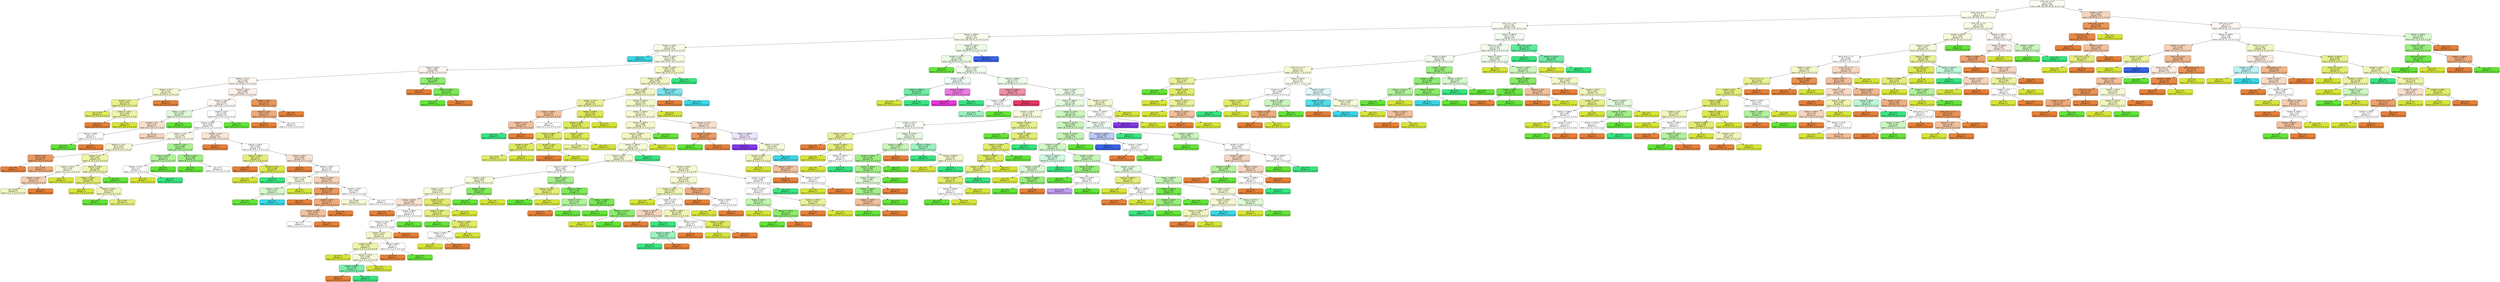 digraph Tree {
node [shape=box, style="filled, rounded", color="black", fontname=helvetica] ;
edge [fontname=helvetica] ;
0 [label="CCTV_num <= 3.5\ngini = 0.754\nsamples = 625\nvalue = [266, 316, 224, 90, 28, 13, 9, 9, 12]", fillcolor="#fcfdf1"] ;
1 [label="police_value <= 0.5\ngini = 0.76\nsamples = 518\nvalue = [176, 267, 202, 87, 22, 10, 9, 9, 12]", fillcolor="#fbfce9"] ;
0 -> 1 [labeldistance=2.5, labelangle=45, headlabel="True"] ;
2 [label="CCTV_num <= 0.5\ngini = 0.768\nsamples = 429\nvalue = [131, 210, 181, 75, 22, 10, 9, 9, 12]", fillcolor="#fdfdf3"] ;
1 -> 2 ;
3 [label="floating <= 3930.0\ngini = 0.773\nsamples = 349\nvalue = [112, 169, 134, 60, 13, 10, 9, 9, 12]", fillcolor="#fbfded"] ;
2 -> 3 ;
4 [label="floating <= 100.0\ngini = 0.715\nsamples = 216\nvalue = [93, 124, 67, 19, 12, 0, 4, 0, 0]", fillcolor="#fafbe4"] ;
3 -> 4 ;
5 [label="gini = 0.0\nsamples = 3\nvalue = [0, 0, 0, 0, 4, 0, 0, 0, 0]", fillcolor="#39d7e5"] ;
4 -> 5 ;
6 [label="floating <= 555.0\ngini = 0.708\nsamples = 213\nvalue = [93, 124, 67, 19, 8, 0, 4, 0, 0]", fillcolor="#f9fbe3"] ;
4 -> 6 ;
7 [label="floating <= 535.0\ngini = 0.682\nsamples = 91\nvalue = [53, 45, 36, 2, 3, 0, 0, 0, 0]", fillcolor="#fdf4ee"] ;
6 -> 7 ;
8 [label="floating <= 175.0\ngini = 0.676\nsamples = 84\nvalue = [51, 45, 29, 2, 3, 0, 0, 0, 0]", fillcolor="#fdf6f1"] ;
7 -> 8 ;
9 [label="resident <= 30.0\ngini = 0.49\nsamples = 10\nvalue = [9, 12, 0, 0, 0, 0, 0, 0, 0]", fillcolor="#f5f8ce"] ;
8 -> 9 ;
10 [label="resident <= 5.0\ngini = 0.415\nsamples = 8\nvalue = [5, 12, 0, 0, 0, 0, 0, 0, 0]", fillcolor="#e8f08b"] ;
9 -> 10 ;
11 [label="gini = 0.278\nsamples = 3\nvalue = [1, 5, 0, 0, 0, 0, 0, 0, 0]", fillcolor="#dfea61"] ;
10 -> 11 ;
12 [label="floating <= 165.0\ngini = 0.463\nsamples = 5\nvalue = [4, 7, 0, 0, 0, 0, 0, 0, 0]", fillcolor="#eef4aa"] ;
10 -> 12 ;
13 [label="gini = 0.0\nsamples = 2\nvalue = [4, 0, 0, 0, 0, 0, 0, 0, 0]", fillcolor="#e58139"] ;
12 -> 13 ;
14 [label="gini = 0.0\nsamples = 3\nvalue = [0, 7, 0, 0, 0, 0, 0, 0, 0]", fillcolor="#d7e539"] ;
12 -> 14 ;
15 [label="gini = 0.0\nsamples = 2\nvalue = [4, 0, 0, 0, 0, 0, 0, 0, 0]", fillcolor="#e58139"] ;
9 -> 15 ;
16 [label="floating <= 525.0\ngini = 0.688\nsamples = 74\nvalue = [42, 33, 29, 2, 3, 0, 0, 0, 0]", fillcolor="#fcf0e8"] ;
8 -> 16 ;
17 [label="floating <= 205.0\ngini = 0.695\nsamples = 70\nvalue = [36, 32, 29, 2, 3, 0, 0, 0, 0]", fillcolor="#fef8f4"] ;
16 -> 17 ;
18 [label="floating <= 195.0\ngini = 0.494\nsamples = 7\nvalue = [4, 0, 5, 0, 0, 0, 0, 0, 0]", fillcolor="#e0fad7"] ;
17 -> 18 ;
19 [label="resident <= 5.0\ngini = 0.49\nsamples = 5\nvalue = [4, 0, 3, 0, 0, 0, 0, 0, 0]", fillcolor="#f8e0ce"] ;
18 -> 19 ;
20 [label="floating <= 185.0\ngini = 0.5\nsamples = 2\nvalue = [1, 0, 1, 0, 0, 0, 0, 0, 0]", fillcolor="#ffffff"] ;
19 -> 20 ;
21 [label="gini = 0.0\nsamples = 1\nvalue = [0, 0, 1, 0, 0, 0, 0, 0, 0]", fillcolor="#64e539"] ;
20 -> 21 ;
22 [label="gini = 0.0\nsamples = 1\nvalue = [1, 0, 0, 0, 0, 0, 0, 0, 0]", fillcolor="#e58139"] ;
20 -> 22 ;
23 [label="gini = 0.48\nsamples = 3\nvalue = [3, 0, 2, 0, 0, 0, 0, 0, 0]", fillcolor="#f6d5bd"] ;
19 -> 23 ;
24 [label="gini = 0.0\nsamples = 2\nvalue = [0, 0, 2, 0, 0, 0, 0, 0, 0]", fillcolor="#64e539"] ;
18 -> 24 ;
25 [label="resident <= 65.0\ngini = 0.695\nsamples = 63\nvalue = [32, 32, 24, 2, 3, 0, 0, 0, 0]", fillcolor="#ffffff"] ;
17 -> 25 ;
26 [label="floating <= 285.0\ngini = 0.691\nsamples = 61\nvalue = [32, 32, 21, 2, 3, 0, 0, 0, 0]", fillcolor="#ffffff"] ;
25 -> 26 ;
27 [label="resident <= 15.0\ngini = 0.667\nsamples = 27\nvalue = [9, 16, 13, 1, 0, 0, 0, 0, 0]", fillcolor="#fafce8"] ;
26 -> 27 ;
28 [label="floating <= 215.0\ngini = 0.623\nsamples = 20\nvalue = [9, 13, 5, 0, 0, 0, 0, 0, 0]", fillcolor="#f6f9d3"] ;
27 -> 28 ;
29 [label="resident <= 5.0\ngini = 0.278\nsamples = 5\nvalue = [5, 1, 0, 0, 0, 0, 0, 0, 0]", fillcolor="#ea9a61"] ;
28 -> 29 ;
30 [label="gini = 0.0\nsamples = 2\nvalue = [2, 0, 0, 0, 0, 0, 0, 0, 0]", fillcolor="#e58139"] ;
29 -> 30 ;
31 [label="gini = 0.375\nsamples = 3\nvalue = [3, 1, 0, 0, 0, 0, 0, 0, 0]", fillcolor="#eeab7b"] ;
29 -> 31 ;
32 [label="resident <= 5.0\ngini = 0.58\nsamples = 15\nvalue = [4, 12, 5, 0, 0, 0, 0, 0, 0]", fillcolor="#eef4a8"] ;
28 -> 32 ;
33 [label="floating <= 255.0\ngini = 0.58\nsamples = 7\nvalue = [4, 5, 1, 0, 0, 0, 0, 0, 0]", fillcolor="#f8fbde"] ;
32 -> 33 ;
34 [label="floating <= 225.0\ngini = 0.571\nsamples = 5\nvalue = [4, 2, 1, 0, 0, 0, 0, 0, 0]", fillcolor="#f5cdb0"] ;
33 -> 34 ;
35 [label="gini = 0.625\nsamples = 3\nvalue = [1, 2, 1, 0, 0, 0, 0, 0, 0]", fillcolor="#f2f6bd"] ;
34 -> 35 ;
36 [label="gini = 0.0\nsamples = 2\nvalue = [3, 0, 0, 0, 0, 0, 0, 0, 0]", fillcolor="#e58139"] ;
34 -> 36 ;
37 [label="gini = 0.0\nsamples = 2\nvalue = [0, 3, 0, 0, 0, 0, 0, 0, 0]", fillcolor="#d7e539"] ;
33 -> 37 ;
38 [label="floating <= 265.0\ngini = 0.463\nsamples = 8\nvalue = [0, 7, 4, 0, 0, 0, 0, 0, 0]", fillcolor="#eef4aa"] ;
32 -> 38 ;
39 [label="floating <= 240.0\ngini = 0.346\nsamples = 6\nvalue = [0, 7, 2, 0, 0, 0, 0, 0, 0]", fillcolor="#e2ec72"] ;
38 -> 39 ;
40 [label="gini = 0.0\nsamples = 2\nvalue = [0, 4, 0, 0, 0, 0, 0, 0, 0]", fillcolor="#d7e539"] ;
39 -> 40 ;
41 [label="floating <= 255.0\ngini = 0.48\nsamples = 4\nvalue = [0, 3, 2, 0, 0, 0, 0, 0, 0]", fillcolor="#f2f6bd"] ;
39 -> 41 ;
42 [label="gini = 0.0\nsamples = 1\nvalue = [0, 0, 1, 0, 0, 0, 0, 0, 0]", fillcolor="#64e539"] ;
41 -> 42 ;
43 [label="gini = 0.375\nsamples = 3\nvalue = [0, 3, 1, 0, 0, 0, 0, 0, 0]", fillcolor="#e4ee7b"] ;
41 -> 43 ;
44 [label="gini = 0.0\nsamples = 2\nvalue = [0, 0, 2, 0, 0, 0, 0, 0, 0]", fillcolor="#64e539"] ;
38 -> 44 ;
45 [label="resident <= 25.0\ngini = 0.486\nsamples = 7\nvalue = [0, 3, 8, 1, 0, 0, 0, 0, 0]", fillcolor="#a9f191"] ;
27 -> 45 ;
46 [label="floating <= 230.0\ngini = 0.56\nsamples = 4\nvalue = [0, 1, 3, 1, 0, 0, 0, 0, 0]", fillcolor="#b2f29c"] ;
45 -> 46 ;
47 [label="floating <= 215.0\ngini = 0.5\nsamples = 2\nvalue = [0, 1, 0, 1, 0, 0, 0, 0, 0]", fillcolor="#ffffff"] ;
46 -> 47 ;
48 [label="gini = 0.0\nsamples = 1\nvalue = [0, 1, 0, 0, 0, 0, 0, 0, 0]", fillcolor="#d7e539"] ;
47 -> 48 ;
49 [label="gini = 0.0\nsamples = 1\nvalue = [0, 0, 0, 1, 0, 0, 0, 0, 0]", fillcolor="#39e581"] ;
47 -> 49 ;
50 [label="gini = 0.0\nsamples = 2\nvalue = [0, 0, 3, 0, 0, 0, 0, 0, 0]", fillcolor="#64e539"] ;
46 -> 50 ;
51 [label="floating <= 225.0\ngini = 0.408\nsamples = 3\nvalue = [0, 2, 5, 0, 0, 0, 0, 0, 0]", fillcolor="#a2ef88"] ;
45 -> 51 ;
52 [label="gini = 0.0\nsamples = 1\nvalue = [0, 0, 3, 0, 0, 0, 0, 0, 0]", fillcolor="#64e539"] ;
51 -> 52 ;
53 [label="gini = 0.5\nsamples = 2\nvalue = [0, 2, 2, 0, 0, 0, 0, 0, 0]", fillcolor="#ffffff"] ;
51 -> 53 ;
54 [label="resident <= 15.0\ngini = 0.67\nsamples = 34\nvalue = [23, 16, 8, 1, 3, 0, 0, 0, 0]", fillcolor="#fae6d7"] ;
26 -> 54 ;
55 [label="gini = 0.0\nsamples = 4\nvalue = [7, 0, 0, 0, 0, 0, 0, 0, 0]", fillcolor="#e58139"] ;
54 -> 55 ;
56 [label="floating <= 455.0\ngini = 0.697\nsamples = 30\nvalue = [16, 16, 8, 1, 3, 0, 0, 0, 0]", fillcolor="#ffffff"] ;
54 -> 56 ;
57 [label="floating <= 395.0\ngini = 0.43\nsamples = 6\nvalue = [2, 8, 0, 1, 0, 0, 0, 0, 0]", fillcolor="#e4ee7b"] ;
56 -> 57 ;
58 [label="gini = 0.0\nsamples = 1\nvalue = [2, 0, 0, 0, 0, 0, 0, 0, 0]", fillcolor="#e58139"] ;
57 -> 58 ;
59 [label="resident <= 50.0\ngini = 0.198\nsamples = 5\nvalue = [0, 8, 0, 1, 0, 0, 0, 0, 0]", fillcolor="#dce852"] ;
57 -> 59 ;
60 [label="gini = 0.0\nsamples = 4\nvalue = [0, 8, 0, 0, 0, 0, 0, 0, 0]", fillcolor="#d7e539"] ;
59 -> 60 ;
61 [label="gini = 0.0\nsamples = 1\nvalue = [0, 0, 0, 1, 0, 0, 0, 0, 0]", fillcolor="#39e581"] ;
59 -> 61 ;
62 [label="floating <= 465.0\ngini = 0.694\nsamples = 24\nvalue = [14, 8, 8, 0, 3, 0, 0, 0, 0]", fillcolor="#f9e1cf"] ;
56 -> 62 ;
63 [label="gini = 0.0\nsamples = 3\nvalue = [6, 0, 0, 0, 0, 0, 0, 0, 0]", fillcolor="#e58139"] ;
62 -> 63 ;
64 [label="floating <= 485.0\ngini = 0.724\nsamples = 21\nvalue = [8, 8, 8, 0, 3, 0, 0, 0, 0]", fillcolor="#ffffff"] ;
62 -> 64 ;
65 [label="resident <= 35.0\ngini = 0.653\nsamples = 9\nvalue = [0, 5, 4, 0, 3, 0, 0, 0, 0]", fillcolor="#fafce6"] ;
64 -> 65 ;
66 [label="resident <= 25.0\ngini = 0.49\nsamples = 5\nvalue = [0, 0, 4, 0, 3, 0, 0, 0, 0]", fillcolor="#d8f8ce"] ;
65 -> 66 ;
67 [label="gini = 0.0\nsamples = 3\nvalue = [0, 0, 4, 0, 0, 0, 0, 0, 0]", fillcolor="#64e539"] ;
66 -> 67 ;
68 [label="gini = 0.0\nsamples = 2\nvalue = [0, 0, 0, 0, 3, 0, 0, 0, 0]", fillcolor="#39d7e5"] ;
66 -> 68 ;
69 [label="gini = 0.0\nsamples = 4\nvalue = [0, 5, 0, 0, 0, 0, 0, 0, 0]", fillcolor="#d7e539"] ;
65 -> 69 ;
70 [label="floating <= 515.0\ngini = 0.604\nsamples = 12\nvalue = [8, 3, 4, 0, 0, 0, 0, 0, 0]", fillcolor="#f6d1b7"] ;
64 -> 70 ;
71 [label="floating <= 495.0\ngini = 0.278\nsamples = 5\nvalue = [5, 0, 1, 0, 0, 0, 0, 0, 0]", fillcolor="#ea9a61"] ;
70 -> 71 ;
72 [label="gini = 0.0\nsamples = 1\nvalue = [2, 0, 0, 0, 0, 0, 0, 0, 0]", fillcolor="#e58139"] ;
71 -> 72 ;
73 [label="resident <= 35.0\ngini = 0.375\nsamples = 4\nvalue = [3, 0, 1, 0, 0, 0, 0, 0, 0]", fillcolor="#eeab7b"] ;
71 -> 73 ;
74 [label="floating <= 505.0\ngini = 0.444\nsamples = 3\nvalue = [2, 0, 1, 0, 0, 0, 0, 0, 0]", fillcolor="#f2c09c"] ;
73 -> 74 ;
75 [label="gini = 0.5\nsamples = 2\nvalue = [1, 0, 1, 0, 0, 0, 0, 0, 0]", fillcolor="#ffffff"] ;
74 -> 75 ;
76 [label="gini = 0.0\nsamples = 1\nvalue = [1, 0, 0, 0, 0, 0, 0, 0, 0]", fillcolor="#e58139"] ;
74 -> 76 ;
77 [label="gini = 0.0\nsamples = 1\nvalue = [1, 0, 0, 0, 0, 0, 0, 0, 0]", fillcolor="#e58139"] ;
73 -> 77 ;
78 [label="resident <= 30.0\ngini = 0.667\nsamples = 7\nvalue = [3, 3, 3, 0, 0, 0, 0, 0, 0]", fillcolor="#ffffff"] ;
70 -> 78 ;
79 [label="gini = 0.653\nsamples = 5\nvalue = [2, 3, 2, 0, 0, 0, 0, 0, 0]", fillcolor="#f7fad7"] ;
78 -> 79 ;
80 [label="gini = 0.5\nsamples = 2\nvalue = [1, 0, 1, 0, 0, 0, 0, 0, 0]", fillcolor="#ffffff"] ;
78 -> 80 ;
81 [label="gini = 0.0\nsamples = 2\nvalue = [0, 0, 3, 0, 0, 0, 0, 0, 0]", fillcolor="#64e539"] ;
25 -> 81 ;
82 [label="resident <= 35.0\ngini = 0.245\nsamples = 4\nvalue = [6, 1, 0, 0, 0, 0, 0, 0, 0]", fillcolor="#e9965a"] ;
16 -> 82 ;
83 [label="resident <= 20.0\ngini = 0.375\nsamples = 3\nvalue = [3, 1, 0, 0, 0, 0, 0, 0, 0]", fillcolor="#eeab7b"] ;
82 -> 83 ;
84 [label="gini = 0.0\nsamples = 1\nvalue = [2, 0, 0, 0, 0, 0, 0, 0, 0]", fillcolor="#e58139"] ;
83 -> 84 ;
85 [label="gini = 0.5\nsamples = 2\nvalue = [1, 1, 0, 0, 0, 0, 0, 0, 0]", fillcolor="#ffffff"] ;
83 -> 85 ;
86 [label="gini = 0.0\nsamples = 1\nvalue = [3, 0, 0, 0, 0, 0, 0, 0, 0]", fillcolor="#e58139"] ;
82 -> 86 ;
87 [label="resident <= 40.0\ngini = 0.346\nsamples = 7\nvalue = [2, 0, 7, 0, 0, 0, 0, 0, 0]", fillcolor="#90ec72"] ;
7 -> 87 ;
88 [label="gini = 0.0\nsamples = 1\nvalue = [1, 0, 0, 0, 0, 0, 0, 0, 0]", fillcolor="#e58139"] ;
87 -> 88 ;
89 [label="floating <= 545.0\ngini = 0.219\nsamples = 6\nvalue = [1, 0, 7, 0, 0, 0, 0, 0, 0]", fillcolor="#7ae955"] ;
87 -> 89 ;
90 [label="gini = 0.0\nsamples = 5\nvalue = [0, 0, 7, 0, 0, 0, 0, 0, 0]", fillcolor="#64e539"] ;
89 -> 90 ;
91 [label="gini = 0.0\nsamples = 1\nvalue = [1, 0, 0, 0, 0, 0, 0, 0, 0]", fillcolor="#e58139"] ;
89 -> 91 ;
92 [label="resident <= 255.0\ngini = 0.705\nsamples = 122\nvalue = [40, 79, 31, 17, 5, 0, 4, 0, 0]", fillcolor="#f4f8c6"] ;
6 -> 92 ;
93 [label="floating <= 3850.0\ngini = 0.695\nsamples = 120\nvalue = [40, 79, 31, 13, 5, 0, 4, 0, 0]", fillcolor="#f3f7c4"] ;
92 -> 93 ;
94 [label="floating <= 595.0\ngini = 0.684\nsamples = 117\nvalue = [39, 79, 31, 13, 2, 0, 4, 0, 0]", fillcolor="#f3f7c2"] ;
93 -> 94 ;
95 [label="resident <= 25.0\ngini = 0.49\nsamples = 20\nvalue = [8, 19, 0, 2, 0, 0, 0, 0, 0]", fillcolor="#eaf197"] ;
94 -> 95 ;
96 [label="floating <= 565.0\ngini = 0.531\nsamples = 5\nvalue = [5, 1, 0, 2, 0, 0, 0, 0, 0]", fillcolor="#f2c09c"] ;
95 -> 96 ;
97 [label="resident <= 15.0\ngini = 0.444\nsamples = 3\nvalue = [4, 0, 0, 2, 0, 0, 0, 0, 0]", fillcolor="#f2c09c"] ;
96 -> 97 ;
98 [label="gini = 0.0\nsamples = 2\nvalue = [0, 0, 0, 2, 0, 0, 0, 0, 0]", fillcolor="#39e581"] ;
97 -> 98 ;
99 [label="gini = 0.0\nsamples = 1\nvalue = [4, 0, 0, 0, 0, 0, 0, 0, 0]", fillcolor="#e58139"] ;
97 -> 99 ;
100 [label="gini = 0.5\nsamples = 2\nvalue = [1, 1, 0, 0, 0, 0, 0, 0, 0]", fillcolor="#ffffff"] ;
96 -> 100 ;
101 [label="floating <= 585.0\ngini = 0.245\nsamples = 15\nvalue = [3, 18, 0, 0, 0, 0, 0, 0, 0]", fillcolor="#dee95a"] ;
95 -> 101 ;
102 [label="floating <= 575.0\ngini = 0.266\nsamples = 13\nvalue = [3, 16, 0, 0, 0, 0, 0, 0, 0]", fillcolor="#deea5e"] ;
101 -> 102 ;
103 [label="floating <= 565.0\ngini = 0.278\nsamples = 7\nvalue = [2, 10, 0, 0, 0, 0, 0, 0, 0]", fillcolor="#dfea61"] ;
102 -> 103 ;
104 [label="resident <= 45.0\ngini = 0.278\nsamples = 5\nvalue = [1, 5, 0, 0, 0, 0, 0, 0, 0]", fillcolor="#dfea61"] ;
103 -> 104 ;
105 [label="gini = 0.32\nsamples = 4\nvalue = [1, 4, 0, 0, 0, 0, 0, 0, 0]", fillcolor="#e1ec6a"] ;
104 -> 105 ;
106 [label="gini = 0.0\nsamples = 1\nvalue = [0, 1, 0, 0, 0, 0, 0, 0, 0]", fillcolor="#d7e539"] ;
104 -> 106 ;
107 [label="resident <= 45.0\ngini = 0.278\nsamples = 2\nvalue = [1, 5, 0, 0, 0, 0, 0, 0, 0]", fillcolor="#dfea61"] ;
103 -> 107 ;
108 [label="gini = 0.0\nsamples = 1\nvalue = [1, 0, 0, 0, 0, 0, 0, 0, 0]", fillcolor="#e58139"] ;
107 -> 108 ;
109 [label="gini = 0.0\nsamples = 1\nvalue = [0, 5, 0, 0, 0, 0, 0, 0, 0]", fillcolor="#d7e539"] ;
107 -> 109 ;
110 [label="resident <= 35.0\ngini = 0.245\nsamples = 6\nvalue = [1, 6, 0, 0, 0, 0, 0, 0, 0]", fillcolor="#dee95a"] ;
102 -> 110 ;
111 [label="gini = 0.444\nsamples = 3\nvalue = [1, 2, 0, 0, 0, 0, 0, 0, 0]", fillcolor="#ebf29c"] ;
110 -> 111 ;
112 [label="gini = 0.0\nsamples = 3\nvalue = [0, 4, 0, 0, 0, 0, 0, 0, 0]", fillcolor="#d7e539"] ;
110 -> 112 ;
113 [label="gini = 0.0\nsamples = 2\nvalue = [0, 2, 0, 0, 0, 0, 0, 0, 0]", fillcolor="#d7e539"] ;
101 -> 113 ;
114 [label="floating <= 3280.0\ngini = 0.707\nsamples = 97\nvalue = [31, 60, 31, 11, 2, 0, 4, 0, 0]", fillcolor="#f4f8ca"] ;
94 -> 114 ;
115 [label="floating <= 2950.0\ngini = 0.717\nsamples = 92\nvalue = [31, 55, 31, 11, 2, 0, 4, 0, 0]", fillcolor="#f6f9d1"] ;
114 -> 115 ;
116 [label="floating <= 1970.0\ngini = 0.686\nsamples = 79\nvalue = [24, 52, 30, 11, 0, 0, 0, 0, 0]", fillcolor="#f5f8cd"] ;
115 -> 116 ;
117 [label="floating <= 1850.0\ngini = 0.679\nsamples = 75\nvalue = [24, 52, 25, 11, 0, 0, 0, 0, 0]", fillcolor="#f3f7c2"] ;
116 -> 117 ;
118 [label="floating <= 1825.0\ngini = 0.71\nsamples = 68\nvalue = [24, 39, 25, 11, 0, 0, 0, 0, 0]", fillcolor="#f7fada"] ;
117 -> 118 ;
119 [label="resident <= 65.0\ngini = 0.698\nsamples = 66\nvalue = [24, 39, 25, 8, 0, 0, 0, 0, 0]", fillcolor="#f7fad8"] ;
118 -> 119 ;
120 [label="floating <= 920.0\ngini = 0.683\nsamples = 38\nvalue = [13, 22, 21, 3, 0, 0, 0, 0, 0]", fillcolor="#fefefa"] ;
119 -> 120 ;
121 [label="resident <= 55.0\ngini = 0.688\nsamples = 27\nvalue = [12, 18, 10, 3, 0, 0, 0, 0, 0]", fillcolor="#f7fad9"] ;
120 -> 121 ;
122 [label="resident <= 35.0\ngini = 0.659\nsamples = 24\nvalue = [12, 17, 5, 3, 0, 0, 0, 0, 0]", fillcolor="#f7fad7"] ;
121 -> 122 ;
123 [label="floating <= 630.0\ngini = 0.696\nsamples = 16\nvalue = [10, 6, 4, 3, 0, 0, 0, 0, 0]", fillcolor="#f9e1d0"] ;
122 -> 123 ;
124 [label="gini = 0.0\nsamples = 3\nvalue = [4, 0, 0, 0, 0, 0, 0, 0, 0]", fillcolor="#e58139"] ;
123 -> 124 ;
125 [label="floating <= 885.0\ngini = 0.731\nsamples = 13\nvalue = [6, 6, 4, 3, 0, 0, 0, 0, 0]", fillcolor="#ffffff"] ;
123 -> 125 ;
126 [label="floating <= 745.0\ngini = 0.706\nsamples = 11\nvalue = [6, 6, 2, 3, 0, 0, 0, 0, 0]", fillcolor="#ffffff"] ;
125 -> 126 ;
127 [label="resident <= 25.0\ngini = 0.704\nsamples = 9\nvalue = [3, 6, 2, 3, 0, 0, 0, 0, 0]", fillcolor="#f4f8c9"] ;
126 -> 127 ;
128 [label="resident <= 15.0\ngini = 0.54\nsamples = 7\nvalue = [1, 6, 0, 3, 0, 0, 0, 0, 0]", fillcolor="#eef4aa"] ;
127 -> 128 ;
129 [label="gini = 0.0\nsamples = 1\nvalue = [0, 2, 0, 0, 0, 0, 0, 0, 0]", fillcolor="#d7e539"] ;
128 -> 129 ;
130 [label="floating <= 675.0\ngini = 0.594\nsamples = 6\nvalue = [1, 4, 0, 3, 0, 0, 0, 0, 0]", fillcolor="#f7fad7"] ;
128 -> 130 ;
131 [label="floating <= 665.0\ngini = 0.375\nsamples = 3\nvalue = [1, 0, 0, 3, 0, 0, 0, 0, 0]", fillcolor="#7beeab"] ;
130 -> 131 ;
132 [label="gini = 0.0\nsamples = 1\nvalue = [1, 0, 0, 0, 0, 0, 0, 0, 0]", fillcolor="#e58139"] ;
131 -> 132 ;
133 [label="gini = 0.0\nsamples = 2\nvalue = [0, 0, 0, 3, 0, 0, 0, 0, 0]", fillcolor="#39e581"] ;
131 -> 133 ;
134 [label="gini = 0.0\nsamples = 3\nvalue = [0, 4, 0, 0, 0, 0, 0, 0, 0]", fillcolor="#d7e539"] ;
130 -> 134 ;
135 [label="floating <= 690.0\ngini = 0.5\nsamples = 2\nvalue = [2, 0, 2, 0, 0, 0, 0, 0, 0]", fillcolor="#ffffff"] ;
127 -> 135 ;
136 [label="gini = 0.0\nsamples = 1\nvalue = [2, 0, 0, 0, 0, 0, 0, 0, 0]", fillcolor="#e58139"] ;
135 -> 136 ;
137 [label="gini = 0.0\nsamples = 1\nvalue = [0, 0, 2, 0, 0, 0, 0, 0, 0]", fillcolor="#64e539"] ;
135 -> 137 ;
138 [label="gini = 0.0\nsamples = 2\nvalue = [3, 0, 0, 0, 0, 0, 0, 0, 0]", fillcolor="#e58139"] ;
126 -> 138 ;
139 [label="gini = 0.0\nsamples = 2\nvalue = [0, 0, 2, 0, 0, 0, 0, 0, 0]", fillcolor="#64e539"] ;
125 -> 139 ;
140 [label="resident <= 45.0\ngini = 0.357\nsamples = 8\nvalue = [2, 11, 1, 0, 0, 0, 0, 0, 0]", fillcolor="#e1ec6b"] ;
122 -> 140 ;
141 [label="floating <= 630.0\ngini = 0.43\nsamples = 6\nvalue = [2, 8, 1, 0, 0, 0, 0, 0, 0]", fillcolor="#e4ee7b"] ;
140 -> 141 ;
142 [label="gini = 0.0\nsamples = 1\nvalue = [0, 0, 1, 0, 0, 0, 0, 0, 0]", fillcolor="#64e539"] ;
141 -> 142 ;
143 [label="floating <= 890.0\ngini = 0.32\nsamples = 5\nvalue = [2, 8, 0, 0, 0, 0, 0, 0, 0]", fillcolor="#e1ec6a"] ;
141 -> 143 ;
144 [label="floating <= 690.0\ngini = 0.5\nsamples = 3\nvalue = [2, 2, 0, 0, 0, 0, 0, 0, 0]", fillcolor="#ffffff"] ;
143 -> 144 ;
145 [label="gini = 0.0\nsamples = 1\nvalue = [0, 2, 0, 0, 0, 0, 0, 0, 0]", fillcolor="#d7e539"] ;
144 -> 145 ;
146 [label="gini = 0.0\nsamples = 2\nvalue = [2, 0, 0, 0, 0, 0, 0, 0, 0]", fillcolor="#e58139"] ;
144 -> 146 ;
147 [label="gini = 0.0\nsamples = 2\nvalue = [0, 6, 0, 0, 0, 0, 0, 0, 0]", fillcolor="#d7e539"] ;
143 -> 147 ;
148 [label="gini = 0.0\nsamples = 2\nvalue = [0, 3, 0, 0, 0, 0, 0, 0, 0]", fillcolor="#d7e539"] ;
140 -> 148 ;
149 [label="floating <= 635.0\ngini = 0.278\nsamples = 3\nvalue = [0, 1, 5, 0, 0, 0, 0, 0, 0]", fillcolor="#83ea61"] ;
121 -> 149 ;
150 [label="gini = 0.0\nsamples = 2\nvalue = [0, 0, 5, 0, 0, 0, 0, 0, 0]", fillcolor="#64e539"] ;
149 -> 150 ;
151 [label="gini = 0.0\nsamples = 1\nvalue = [0, 1, 0, 0, 0, 0, 0, 0, 0]", fillcolor="#d7e539"] ;
149 -> 151 ;
152 [label="resident <= 25.0\ngini = 0.461\nsamples = 11\nvalue = [1, 4, 11, 0, 0, 0, 0, 0, 0]", fillcolor="#a5f08c"] ;
120 -> 152 ;
153 [label="floating <= 1145.0\ngini = 0.375\nsamples = 2\nvalue = [0, 3, 1, 0, 0, 0, 0, 0, 0]", fillcolor="#e4ee7b"] ;
152 -> 153 ;
154 [label="gini = 0.0\nsamples = 1\nvalue = [0, 0, 1, 0, 0, 0, 0, 0, 0]", fillcolor="#64e539"] ;
153 -> 154 ;
155 [label="gini = 0.0\nsamples = 1\nvalue = [0, 3, 0, 0, 0, 0, 0, 0, 0]", fillcolor="#d7e539"] ;
153 -> 155 ;
156 [label="floating <= 1035.0\ngini = 0.292\nsamples = 9\nvalue = [1, 1, 10, 0, 0, 0, 0, 0, 0]", fillcolor="#80ea5d"] ;
152 -> 156 ;
157 [label="resident <= 55.0\ngini = 0.444\nsamples = 2\nvalue = [1, 0, 2, 0, 0, 0, 0, 0, 0]", fillcolor="#b2f29c"] ;
156 -> 157 ;
158 [label="gini = 0.0\nsamples = 1\nvalue = [1, 0, 0, 0, 0, 0, 0, 0, 0]", fillcolor="#e58139"] ;
157 -> 158 ;
159 [label="gini = 0.0\nsamples = 1\nvalue = [0, 0, 2, 0, 0, 0, 0, 0, 0]", fillcolor="#64e539"] ;
157 -> 159 ;
160 [label="floating <= 1465.0\ngini = 0.198\nsamples = 7\nvalue = [0, 1, 8, 0, 0, 0, 0, 0, 0]", fillcolor="#77e852"] ;
156 -> 160 ;
161 [label="gini = 0.0\nsamples = 3\nvalue = [0, 0, 4, 0, 0, 0, 0, 0, 0]", fillcolor="#64e539"] ;
160 -> 161 ;
162 [label="floating <= 1750.0\ngini = 0.32\nsamples = 4\nvalue = [0, 1, 4, 0, 0, 0, 0, 0, 0]", fillcolor="#8bec6a"] ;
160 -> 162 ;
163 [label="gini = 0.0\nsamples = 1\nvalue = [0, 1, 0, 0, 0, 0, 0, 0, 0]", fillcolor="#d7e539"] ;
162 -> 163 ;
164 [label="gini = 0.0\nsamples = 3\nvalue = [0, 0, 4, 0, 0, 0, 0, 0, 0]", fillcolor="#64e539"] ;
162 -> 164 ;
165 [label="resident <= 105.0\ngini = 0.671\nsamples = 28\nvalue = [11, 17, 4, 5, 0, 0, 0, 0, 0]", fillcolor="#f6f9d1"] ;
119 -> 165 ;
166 [label="resident <= 95.0\ngini = 0.607\nsamples = 20\nvalue = [9, 13, 0, 4, 0, 0, 0, 0, 0]", fillcolor="#f6f9d0"] ;
165 -> 166 ;
167 [label="floating <= 705.0\ngini = 0.595\nsamples = 17\nvalue = [6, 12, 0, 4, 0, 0, 0, 0, 0]", fillcolor="#f0f5b5"] ;
166 -> 167 ;
168 [label="gini = 0.0\nsamples = 4\nvalue = [0, 6, 0, 0, 0, 0, 0, 0, 0]", fillcolor="#d7e539"] ;
167 -> 168 ;
169 [label="resident <= 75.0\ngini = 0.656\nsamples = 13\nvalue = [6, 6, 0, 4, 0, 0, 0, 0, 0]", fillcolor="#ffffff"] ;
167 -> 169 ;
170 [label="floating <= 915.0\ngini = 0.48\nsamples = 4\nvalue = [3, 0, 0, 2, 0, 0, 0, 0, 0]", fillcolor="#f6d5bd"] ;
169 -> 170 ;
171 [label="gini = 0.0\nsamples = 2\nvalue = [3, 0, 0, 0, 0, 0, 0, 0, 0]", fillcolor="#e58139"] ;
170 -> 171 ;
172 [label="gini = 0.0\nsamples = 2\nvalue = [0, 0, 0, 2, 0, 0, 0, 0, 0]", fillcolor="#39e581"] ;
170 -> 172 ;
173 [label="floating <= 905.0\ngini = 0.595\nsamples = 9\nvalue = [3, 6, 0, 2, 0, 0, 0, 0, 0]", fillcolor="#f0f5b5"] ;
169 -> 173 ;
174 [label="resident <= 85.0\ngini = 0.5\nsamples = 4\nvalue = [2, 0, 0, 2, 0, 0, 0, 0, 0]", fillcolor="#ffffff"] ;
173 -> 174 ;
175 [label="floating <= 790.0\ngini = 0.444\nsamples = 3\nvalue = [1, 0, 0, 2, 0, 0, 0, 0, 0]", fillcolor="#9cf2c0"] ;
174 -> 175 ;
176 [label="gini = 0.0\nsamples = 2\nvalue = [0, 0, 0, 2, 0, 0, 0, 0, 0]", fillcolor="#39e581"] ;
175 -> 176 ;
177 [label="gini = 0.0\nsamples = 1\nvalue = [1, 0, 0, 0, 0, 0, 0, 0, 0]", fillcolor="#e58139"] ;
175 -> 177 ;
178 [label="gini = 0.0\nsamples = 1\nvalue = [1, 0, 0, 0, 0, 0, 0, 0, 0]", fillcolor="#e58139"] ;
174 -> 178 ;
179 [label="floating <= 1335.0\ngini = 0.245\nsamples = 5\nvalue = [1, 6, 0, 0, 0, 0, 0, 0, 0]", fillcolor="#dee95a"] ;
173 -> 179 ;
180 [label="gini = 0.0\nsamples = 4\nvalue = [0, 6, 0, 0, 0, 0, 0, 0, 0]", fillcolor="#d7e539"] ;
179 -> 180 ;
181 [label="gini = 0.0\nsamples = 1\nvalue = [1, 0, 0, 0, 0, 0, 0, 0, 0]", fillcolor="#e58139"] ;
179 -> 181 ;
182 [label="floating <= 740.0\ngini = 0.375\nsamples = 3\nvalue = [3, 1, 0, 0, 0, 0, 0, 0, 0]", fillcolor="#eeab7b"] ;
166 -> 182 ;
183 [label="gini = 0.0\nsamples = 1\nvalue = [2, 0, 0, 0, 0, 0, 0, 0, 0]", fillcolor="#e58139"] ;
182 -> 183 ;
184 [label="floating <= 945.0\ngini = 0.5\nsamples = 2\nvalue = [1, 1, 0, 0, 0, 0, 0, 0, 0]", fillcolor="#ffffff"] ;
182 -> 184 ;
185 [label="gini = 0.0\nsamples = 1\nvalue = [0, 1, 0, 0, 0, 0, 0, 0, 0]", fillcolor="#d7e539"] ;
184 -> 185 ;
186 [label="gini = 0.0\nsamples = 1\nvalue = [1, 0, 0, 0, 0, 0, 0, 0, 0]", fillcolor="#e58139"] ;
184 -> 186 ;
187 [label="resident <= 155.0\ngini = 0.694\nsamples = 8\nvalue = [2, 4, 4, 1, 0, 0, 0, 0, 0]", fillcolor="#ffffff"] ;
165 -> 187 ;
188 [label="resident <= 120.0\ngini = 0.64\nsamples = 7\nvalue = [2, 4, 4, 0, 0, 0, 0, 0, 0]", fillcolor="#ffffff"] ;
187 -> 188 ;
189 [label="floating <= 815.0\ngini = 0.571\nsamples = 4\nvalue = [1, 2, 4, 0, 0, 0, 0, 0, 0]", fillcolor="#c1f5b0"] ;
188 -> 189 ;
190 [label="gini = 0.0\nsamples = 1\nvalue = [0, 2, 0, 0, 0, 0, 0, 0, 0]", fillcolor="#d7e539"] ;
189 -> 190 ;
191 [label="floating <= 1195.0\ngini = 0.32\nsamples = 3\nvalue = [1, 0, 4, 0, 0, 0, 0, 0, 0]", fillcolor="#8bec6a"] ;
189 -> 191 ;
192 [label="gini = 0.0\nsamples = 2\nvalue = [0, 0, 4, 0, 0, 0, 0, 0, 0]", fillcolor="#64e539"] ;
191 -> 192 ;
193 [label="gini = 0.0\nsamples = 1\nvalue = [1, 0, 0, 0, 0, 0, 0, 0, 0]", fillcolor="#e58139"] ;
191 -> 193 ;
194 [label="floating <= 1700.0\ngini = 0.444\nsamples = 3\nvalue = [1, 2, 0, 0, 0, 0, 0, 0, 0]", fillcolor="#ebf29c"] ;
188 -> 194 ;
195 [label="gini = 0.0\nsamples = 1\nvalue = [1, 0, 0, 0, 0, 0, 0, 0, 0]", fillcolor="#e58139"] ;
194 -> 195 ;
196 [label="gini = 0.0\nsamples = 2\nvalue = [0, 2, 0, 0, 0, 0, 0, 0, 0]", fillcolor="#d7e539"] ;
194 -> 196 ;
197 [label="gini = 0.0\nsamples = 1\nvalue = [0, 0, 0, 1, 0, 0, 0, 0, 0]", fillcolor="#39e581"] ;
187 -> 197 ;
198 [label="gini = 0.0\nsamples = 2\nvalue = [0, 0, 0, 3, 0, 0, 0, 0, 0]", fillcolor="#39e581"] ;
118 -> 198 ;
199 [label="gini = 0.0\nsamples = 7\nvalue = [0, 13, 0, 0, 0, 0, 0, 0, 0]", fillcolor="#d7e539"] ;
117 -> 199 ;
200 [label="gini = 0.0\nsamples = 4\nvalue = [0, 0, 5, 0, 0, 0, 0, 0, 0]", fillcolor="#64e539"] ;
116 -> 200 ;
201 [label="resident <= 175.0\ngini = 0.727\nsamples = 13\nvalue = [7, 3, 1, 0, 2, 0, 4, 0, 0]", fillcolor="#f9e2d1"] ;
115 -> 201 ;
202 [label="resident <= 125.0\ngini = 0.278\nsamples = 3\nvalue = [5, 0, 1, 0, 0, 0, 0, 0, 0]", fillcolor="#ea9a61"] ;
201 -> 202 ;
203 [label="gini = 0.0\nsamples = 1\nvalue = [0, 0, 1, 0, 0, 0, 0, 0, 0]", fillcolor="#64e539"] ;
202 -> 203 ;
204 [label="gini = 0.0\nsamples = 2\nvalue = [5, 0, 0, 0, 0, 0, 0, 0, 0]", fillcolor="#e58139"] ;
202 -> 204 ;
205 [label="floating <= 2985.0\ngini = 0.727\nsamples = 10\nvalue = [2, 3, 0, 0, 2, 0, 4, 0, 0]", fillcolor="#efe6fc"] ;
201 -> 205 ;
206 [label="gini = 0.0\nsamples = 4\nvalue = [0, 0, 0, 0, 0, 0, 4, 0, 0]", fillcolor="#8139e5"] ;
205 -> 206 ;
207 [label="floating <= 3170.0\ngini = 0.653\nsamples = 6\nvalue = [2, 3, 0, 0, 2, 0, 0, 0, 0]", fillcolor="#f7fad7"] ;
205 -> 207 ;
208 [label="resident <= 205.0\ngini = 0.48\nsamples = 4\nvalue = [2, 3, 0, 0, 0, 0, 0, 0, 0]", fillcolor="#f2f6bd"] ;
207 -> 208 ;
209 [label="gini = 0.0\nsamples = 1\nvalue = [0, 2, 0, 0, 0, 0, 0, 0, 0]", fillcolor="#d7e539"] ;
208 -> 209 ;
210 [label="floating <= 3050.0\ngini = 0.444\nsamples = 3\nvalue = [2, 1, 0, 0, 0, 0, 0, 0, 0]", fillcolor="#f2c09c"] ;
208 -> 210 ;
211 [label="gini = 0.0\nsamples = 1\nvalue = [1, 0, 0, 0, 0, 0, 0, 0, 0]", fillcolor="#e58139"] ;
210 -> 211 ;
212 [label="floating <= 3125.0\ngini = 0.5\nsamples = 2\nvalue = [1, 1, 0, 0, 0, 0, 0, 0, 0]", fillcolor="#ffffff"] ;
210 -> 212 ;
213 [label="gini = 0.0\nsamples = 1\nvalue = [0, 1, 0, 0, 0, 0, 0, 0, 0]", fillcolor="#d7e539"] ;
212 -> 213 ;
214 [label="gini = 0.0\nsamples = 1\nvalue = [1, 0, 0, 0, 0, 0, 0, 0, 0]", fillcolor="#e58139"] ;
212 -> 214 ;
215 [label="gini = 0.0\nsamples = 2\nvalue = [0, 0, 0, 0, 2, 0, 0, 0, 0]", fillcolor="#39d7e5"] ;
207 -> 215 ;
216 [label="gini = 0.0\nsamples = 5\nvalue = [0, 5, 0, 0, 0, 0, 0, 0, 0]", fillcolor="#d7e539"] ;
114 -> 216 ;
217 [label="resident <= 245.0\ngini = 0.375\nsamples = 3\nvalue = [1, 0, 0, 0, 3, 0, 0, 0, 0]", fillcolor="#7be4ee"] ;
93 -> 217 ;
218 [label="gini = 0.0\nsamples = 1\nvalue = [1, 0, 0, 0, 0, 0, 0, 0, 0]", fillcolor="#e58139"] ;
217 -> 218 ;
219 [label="gini = 0.0\nsamples = 2\nvalue = [0, 0, 0, 0, 3, 0, 0, 0, 0]", fillcolor="#39d7e5"] ;
217 -> 219 ;
220 [label="gini = 0.0\nsamples = 2\nvalue = [0, 0, 0, 4, 0, 0, 0, 0, 0]", fillcolor="#39e581"] ;
92 -> 220 ;
221 [label="resident <= 435.0\ngini = 0.796\nsamples = 133\nvalue = [19, 45, 67, 41, 1, 10, 5, 9, 12]", fillcolor="#eafce4"] ;
3 -> 221 ;
222 [label="resident <= 215.0\ngini = 0.786\nsamples = 129\nvalue = [19, 45, 67, 41, 1, 4, 5, 9, 12]", fillcolor="#e9fbe3"] ;
221 -> 222 ;
223 [label="gini = 0.0\nsamples = 5\nvalue = [0, 0, 9, 0, 0, 0, 0, 0, 0]", fillcolor="#64e539"] ;
222 -> 223 ;
224 [label="resident <= 235.0\ngini = 0.795\nsamples = 124\nvalue = [19, 45, 58, 41, 1, 4, 5, 9, 12]", fillcolor="#f1fdee"] ;
222 -> 224 ;
225 [label="resident <= 225.0\ngini = 0.58\nsamples = 12\nvalue = [0, 2, 0, 10, 0, 0, 0, 9, 0]", fillcolor="#eefdf4"] ;
224 -> 225 ;
226 [label="floating <= 4950.0\ngini = 0.346\nsamples = 5\nvalue = [0, 2, 0, 7, 0, 0, 0, 0, 0]", fillcolor="#72eca5"] ;
225 -> 226 ;
227 [label="gini = 0.0\nsamples = 1\nvalue = [0, 2, 0, 0, 0, 0, 0, 0, 0]", fillcolor="#d7e539"] ;
226 -> 227 ;
228 [label="gini = 0.0\nsamples = 4\nvalue = [0, 0, 0, 7, 0, 0, 0, 0, 0]", fillcolor="#39e581"] ;
226 -> 228 ;
229 [label="floating <= 5010.0\ngini = 0.375\nsamples = 7\nvalue = [0, 0, 0, 3, 0, 0, 0, 9, 0]", fillcolor="#ee7be4"] ;
225 -> 229 ;
230 [label="gini = 0.0\nsamples = 5\nvalue = [0, 0, 0, 0, 0, 0, 0, 9, 0]", fillcolor="#e539d7"] ;
229 -> 230 ;
231 [label="gini = 0.0\nsamples = 2\nvalue = [0, 0, 0, 3, 0, 0, 0, 0, 0]", fillcolor="#39e581"] ;
229 -> 231 ;
232 [label="floating <= 4085.0\ngini = 0.775\nsamples = 112\nvalue = [19, 43, 58, 31, 1, 4, 5, 0, 12]", fillcolor="#edfce8"] ;
224 -> 232 ;
233 [label="floating <= 4060.0\ngini = 0.548\nsamples = 12\nvalue = [0, 1, 3, 3, 0, 0, 0, 0, 12]", fillcolor="#f090a8"] ;
232 -> 233 ;
234 [label="floating <= 3995.0\ngini = 0.612\nsamples = 6\nvalue = [0, 1, 3, 3, 0, 0, 0, 0, 0]", fillcolor="#ffffff"] ;
233 -> 234 ;
235 [label="gini = 0.56\nsamples = 4\nvalue = [0, 1, 1, 3, 0, 0, 0, 0, 0]", fillcolor="#9cf2c0"] ;
234 -> 235 ;
236 [label="gini = 0.0\nsamples = 2\nvalue = [0, 0, 2, 0, 0, 0, 0, 0, 0]", fillcolor="#64e539"] ;
234 -> 236 ;
237 [label="gini = 0.0\nsamples = 6\nvalue = [0, 0, 0, 0, 0, 0, 0, 0, 12]", fillcolor="#e53964"] ;
233 -> 237 ;
238 [label="resident <= 400.0\ngini = 0.748\nsamples = 100\nvalue = [19, 42, 55, 28, 1, 4, 5, 0, 0]", fillcolor="#edfce8"] ;
232 -> 238 ;
239 [label="floating <= 4840.0\ngini = 0.739\nsamples = 94\nvalue = [19, 38, 55, 28, 1, 4, 2, 0, 0]", fillcolor="#e7fbe0"] ;
238 -> 239 ;
240 [label="resident <= 305.0\ngini = 0.715\nsamples = 38\nvalue = [9, 25, 16, 13, 0, 0, 0, 0, 0]", fillcolor="#f7fad9"] ;
239 -> 240 ;
241 [label="resident <= 275.0\ngini = 0.749\nsamples = 25\nvalue = [9, 10, 11, 10, 0, 0, 0, 0, 0]", fillcolor="#fafef8"] ;
240 -> 241 ;
242 [label="resident <= 245.0\ngini = 0.56\nsamples = 7\nvalue = [2, 6, 0, 2, 0, 0, 0, 0, 0]", fillcolor="#ebf29c"] ;
241 -> 242 ;
243 [label="gini = 0.0\nsamples = 1\nvalue = [2, 0, 0, 0, 0, 0, 0, 0, 0]", fillcolor="#e58139"] ;
242 -> 243 ;
244 [label="resident <= 260.0\ngini = 0.375\nsamples = 6\nvalue = [0, 6, 0, 2, 0, 0, 0, 0, 0]", fillcolor="#e4ee7b"] ;
242 -> 244 ;
245 [label="gini = 0.0\nsamples = 3\nvalue = [0, 4, 0, 0, 0, 0, 0, 0, 0]", fillcolor="#d7e539"] ;
244 -> 245 ;
246 [label="floating <= 4555.0\ngini = 0.5\nsamples = 3\nvalue = [0, 2, 0, 2, 0, 0, 0, 0, 0]", fillcolor="#ffffff"] ;
244 -> 246 ;
247 [label="gini = 0.0\nsamples = 1\nvalue = [0, 2, 0, 0, 0, 0, 0, 0, 0]", fillcolor="#d7e539"] ;
246 -> 247 ;
248 [label="gini = 0.0\nsamples = 2\nvalue = [0, 0, 0, 2, 0, 0, 0, 0, 0]", fillcolor="#39e581"] ;
246 -> 248 ;
249 [label="floating <= 4710.0\ngini = 0.722\nsamples = 18\nvalue = [7, 4, 11, 8, 0, 0, 0, 0, 0]", fillcolor="#eafbe4"] ;
241 -> 249 ;
250 [label="floating <= 4690.0\ngini = 0.475\nsamples = 11\nvalue = [7, 0, 11, 0, 0, 0, 0, 0, 0]", fillcolor="#c7f6b7"] ;
249 -> 250 ;
251 [label="resident <= 295.0\ngini = 0.391\nsamples = 10\nvalue = [4, 0, 11, 0, 0, 0, 0, 0, 0]", fillcolor="#9cee81"] ;
250 -> 251 ;
252 [label="floating <= 4660.0\ngini = 0.408\nsamples = 9\nvalue = [4, 0, 10, 0, 0, 0, 0, 0, 0]", fillcolor="#a2ef88"] ;
251 -> 252 ;
253 [label="floating <= 4635.0\ngini = 0.494\nsamples = 7\nvalue = [4, 0, 5, 0, 0, 0, 0, 0, 0]", fillcolor="#e0fad7"] ;
252 -> 253 ;
254 [label="floating <= 4595.0\ngini = 0.408\nsamples = 6\nvalue = [2, 0, 5, 0, 0, 0, 0, 0, 0]", fillcolor="#a2ef88"] ;
253 -> 254 ;
255 [label="floating <= 4370.0\ngini = 0.444\nsamples = 3\nvalue = [2, 0, 1, 0, 0, 0, 0, 0, 0]", fillcolor="#f2c09c"] ;
254 -> 255 ;
256 [label="gini = 0.0\nsamples = 1\nvalue = [0, 0, 1, 0, 0, 0, 0, 0, 0]", fillcolor="#64e539"] ;
255 -> 256 ;
257 [label="gini = 0.0\nsamples = 2\nvalue = [2, 0, 0, 0, 0, 0, 0, 0, 0]", fillcolor="#e58139"] ;
255 -> 257 ;
258 [label="gini = 0.0\nsamples = 3\nvalue = [0, 0, 4, 0, 0, 0, 0, 0, 0]", fillcolor="#64e539"] ;
254 -> 258 ;
259 [label="gini = 0.0\nsamples = 1\nvalue = [2, 0, 0, 0, 0, 0, 0, 0, 0]", fillcolor="#e58139"] ;
253 -> 259 ;
260 [label="gini = 0.0\nsamples = 2\nvalue = [0, 0, 5, 0, 0, 0, 0, 0, 0]", fillcolor="#64e539"] ;
252 -> 260 ;
261 [label="gini = 0.0\nsamples = 1\nvalue = [0, 0, 1, 0, 0, 0, 0, 0, 0]", fillcolor="#64e539"] ;
251 -> 261 ;
262 [label="gini = 0.0\nsamples = 1\nvalue = [3, 0, 0, 0, 0, 0, 0, 0, 0]", fillcolor="#e58139"] ;
250 -> 262 ;
263 [label="floating <= 4755.0\ngini = 0.444\nsamples = 7\nvalue = [0, 4, 0, 8, 0, 0, 0, 0, 0]", fillcolor="#9cf2c0"] ;
249 -> 263 ;
264 [label="gini = 0.0\nsamples = 2\nvalue = [0, 0, 0, 5, 0, 0, 0, 0, 0]", fillcolor="#39e581"] ;
263 -> 264 ;
265 [label="floating <= 4805.0\ngini = 0.49\nsamples = 5\nvalue = [0, 4, 0, 3, 0, 0, 0, 0, 0]", fillcolor="#f5f8ce"] ;
263 -> 265 ;
266 [label="gini = 0.0\nsamples = 2\nvalue = [0, 4, 0, 0, 0, 0, 0, 0, 0]", fillcolor="#d7e539"] ;
265 -> 266 ;
267 [label="gini = 0.0\nsamples = 3\nvalue = [0, 0, 0, 3, 0, 0, 0, 0, 0]", fillcolor="#39e581"] ;
265 -> 267 ;
268 [label="floating <= 4430.0\ngini = 0.51\nsamples = 13\nvalue = [0, 15, 5, 3, 0, 0, 0, 0, 0]", fillcolor="#e9f191"] ;
240 -> 268 ;
269 [label="gini = 0.0\nsamples = 1\nvalue = [0, 0, 2, 0, 0, 0, 0, 0, 0]", fillcolor="#64e539"] ;
268 -> 269 ;
270 [label="resident <= 365.0\ngini = 0.449\nsamples = 12\nvalue = [0, 15, 3, 3, 0, 0, 0, 0, 0]", fillcolor="#e4ee7b"] ;
268 -> 270 ;
271 [label="floating <= 4785.0\ngini = 0.349\nsamples = 10\nvalue = [0, 15, 3, 1, 0, 0, 0, 0, 0]", fillcolor="#e1ec6a"] ;
270 -> 271 ;
272 [label="floating <= 4690.0\ngini = 0.29\nsamples = 9\nvalue = [0, 15, 2, 1, 0, 0, 0, 0, 0]", fillcolor="#deea5e"] ;
271 -> 272 ;
273 [label="floating <= 4675.0\ngini = 0.43\nsamples = 6\nvalue = [0, 8, 2, 1, 0, 0, 0, 0, 0]", fillcolor="#e4ee7b"] ;
272 -> 273 ;
274 [label="resident <= 340.0\ngini = 0.32\nsamples = 5\nvalue = [0, 8, 2, 0, 0, 0, 0, 0, 0]", fillcolor="#e1ec6a"] ;
273 -> 274 ;
275 [label="floating <= 4635.0\ngini = 0.5\nsamples = 3\nvalue = [0, 2, 2, 0, 0, 0, 0, 0, 0]", fillcolor="#ffffff"] ;
274 -> 275 ;
276 [label="gini = 0.0\nsamples = 1\nvalue = [0, 0, 2, 0, 0, 0, 0, 0, 0]", fillcolor="#64e539"] ;
275 -> 276 ;
277 [label="gini = 0.0\nsamples = 2\nvalue = [0, 2, 0, 0, 0, 0, 0, 0, 0]", fillcolor="#d7e539"] ;
275 -> 277 ;
278 [label="gini = 0.0\nsamples = 2\nvalue = [0, 6, 0, 0, 0, 0, 0, 0, 0]", fillcolor="#d7e539"] ;
274 -> 278 ;
279 [label="gini = 0.0\nsamples = 1\nvalue = [0, 0, 0, 1, 0, 0, 0, 0, 0]", fillcolor="#39e581"] ;
273 -> 279 ;
280 [label="gini = 0.0\nsamples = 3\nvalue = [0, 7, 0, 0, 0, 0, 0, 0, 0]", fillcolor="#d7e539"] ;
272 -> 280 ;
281 [label="gini = 0.0\nsamples = 1\nvalue = [0, 0, 1, 0, 0, 0, 0, 0, 0]", fillcolor="#64e539"] ;
271 -> 281 ;
282 [label="gini = 0.0\nsamples = 2\nvalue = [0, 0, 0, 2, 0, 0, 0, 0, 0]", fillcolor="#39e581"] ;
270 -> 282 ;
283 [label="resident <= 335.0\ngini = 0.711\nsamples = 56\nvalue = [10, 13, 39, 15, 1, 4, 2, 0, 0]", fillcolor="#c9f6ba"] ;
239 -> 283 ;
284 [label="floating <= 5270.0\ngini = 0.692\nsamples = 41\nvalue = [6, 13, 31, 6, 1, 4, 2, 0, 0]", fillcolor="#c7f6b8"] ;
283 -> 284 ;
285 [label="floating <= 5240.0\ngini = 0.647\nsamples = 36\nvalue = [4, 13, 29, 6, 1, 0, 2, 0, 0]", fillcolor="#c4f5b4"] ;
284 -> 285 ;
286 [label="resident <= 255.0\ngini = 0.679\nsamples = 33\nvalue = [4, 13, 24, 6, 1, 0, 2, 0, 0]", fillcolor="#d1f7c4"] ;
285 -> 286 ;
287 [label="floating <= 5220.0\ngini = 0.678\nsamples = 7\nvalue = [1, 2, 3, 5, 0, 0, 0, 0, 0]", fillcolor="#cef8e0"] ;
286 -> 287 ;
288 [label="floating <= 5025.0\ngini = 0.611\nsamples = 4\nvalue = [1, 2, 3, 0, 0, 0, 0, 0, 0]", fillcolor="#d8f8ce"] ;
287 -> 288 ;
289 [label="gini = 0.0\nsamples = 1\nvalue = [0, 2, 0, 0, 0, 0, 0, 0, 0]", fillcolor="#d7e539"] ;
288 -> 289 ;
290 [label="floating <= 5180.0\ngini = 0.375\nsamples = 3\nvalue = [1, 0, 3, 0, 0, 0, 0, 0, 0]", fillcolor="#98ee7b"] ;
288 -> 290 ;
291 [label="gini = 0.0\nsamples = 2\nvalue = [0, 0, 3, 0, 0, 0, 0, 0, 0]", fillcolor="#64e539"] ;
290 -> 291 ;
292 [label="gini = 0.0\nsamples = 1\nvalue = [1, 0, 0, 0, 0, 0, 0, 0, 0]", fillcolor="#e58139"] ;
290 -> 292 ;
293 [label="gini = 0.0\nsamples = 3\nvalue = [0, 0, 0, 5, 0, 0, 0, 0, 0]", fillcolor="#39e581"] ;
287 -> 293 ;
294 [label="resident <= 265.0\ngini = 0.621\nsamples = 26\nvalue = [3, 11, 21, 1, 1, 0, 2, 0, 0]", fillcolor="#c8f6b8"] ;
286 -> 294 ;
295 [label="floating <= 5040.0\ngini = 0.43\nsamples = 9\nvalue = [0, 1, 8, 0, 0, 0, 2, 0, 0]", fillcolor="#98ee7b"] ;
294 -> 295 ;
296 [label="gini = 0.0\nsamples = 4\nvalue = [0, 0, 6, 0, 0, 0, 0, 0, 0]", fillcolor="#64e539"] ;
295 -> 296 ;
297 [label="floating <= 5155.0\ngini = 0.64\nsamples = 5\nvalue = [0, 1, 2, 0, 0, 0, 2, 0, 0]", fillcolor="#ffffff"] ;
295 -> 297 ;
298 [label="gini = 0.444\nsamples = 3\nvalue = [0, 1, 0, 0, 0, 0, 2, 0, 0]", fillcolor="#c09cf2"] ;
297 -> 298 ;
299 [label="gini = 0.0\nsamples = 2\nvalue = [0, 0, 2, 0, 0, 0, 0, 0, 0]", fillcolor="#64e539"] ;
297 -> 299 ;
300 [label="resident <= 275.0\ngini = 0.643\nsamples = 17\nvalue = [3, 10, 13, 1, 1, 0, 0, 0, 0]", fillcolor="#e5fbde"] ;
294 -> 300 ;
301 [label="floating <= 4915.0\ngini = 0.375\nsamples = 4\nvalue = [1, 3, 0, 0, 0, 0, 0, 0, 0]", fillcolor="#e4ee7b"] ;
300 -> 301 ;
302 [label="gini = 0.0\nsamples = 2\nvalue = [0, 2, 0, 0, 0, 0, 0, 0, 0]", fillcolor="#d7e539"] ;
301 -> 302 ;
303 [label="floating <= 5070.0\ngini = 0.5\nsamples = 2\nvalue = [1, 1, 0, 0, 0, 0, 0, 0, 0]", fillcolor="#ffffff"] ;
301 -> 303 ;
304 [label="gini = 0.0\nsamples = 1\nvalue = [1, 0, 0, 0, 0, 0, 0, 0, 0]", fillcolor="#e58139"] ;
303 -> 304 ;
305 [label="gini = 0.0\nsamples = 1\nvalue = [0, 1, 0, 0, 0, 0, 0, 0, 0]", fillcolor="#d7e539"] ;
303 -> 305 ;
306 [label="floating <= 4965.0\ngini = 0.611\nsamples = 13\nvalue = [2, 7, 13, 1, 1, 0, 0, 0, 0]", fillcolor="#c8f6b9"] ;
300 -> 306 ;
307 [label="floating <= 4915.0\ngini = 0.198\nsamples = 5\nvalue = [0, 0, 8, 1, 0, 0, 0, 0, 0]", fillcolor="#77e852"] ;
306 -> 307 ;
308 [label="resident <= 310.0\ngini = 0.375\nsamples = 3\nvalue = [0, 0, 3, 1, 0, 0, 0, 0, 0]", fillcolor="#98ee7b"] ;
307 -> 308 ;
309 [label="gini = 0.0\nsamples = 1\nvalue = [0, 0, 0, 1, 0, 0, 0, 0, 0]", fillcolor="#39e581"] ;
308 -> 309 ;
310 [label="gini = 0.0\nsamples = 2\nvalue = [0, 0, 3, 0, 0, 0, 0, 0, 0]", fillcolor="#64e539"] ;
308 -> 310 ;
311 [label="gini = 0.0\nsamples = 2\nvalue = [0, 0, 5, 0, 0, 0, 0, 0, 0]", fillcolor="#64e539"] ;
307 -> 311 ;
312 [label="resident <= 315.0\ngini = 0.649\nsamples = 8\nvalue = [2, 7, 5, 0, 1, 0, 0, 0, 0]", fillcolor="#f7fad7"] ;
306 -> 312 ;
313 [label="resident <= 295.0\ngini = 0.611\nsamples = 3\nvalue = [2, 3, 0, 0, 1, 0, 0, 0, 0]", fillcolor="#f5f8ce"] ;
312 -> 313 ;
314 [label="floating <= 5180.0\ngini = 0.48\nsamples = 2\nvalue = [2, 3, 0, 0, 0, 0, 0, 0, 0]", fillcolor="#f2f6bd"] ;
313 -> 314 ;
315 [label="gini = 0.0\nsamples = 1\nvalue = [2, 0, 0, 0, 0, 0, 0, 0, 0]", fillcolor="#e58139"] ;
314 -> 315 ;
316 [label="gini = 0.0\nsamples = 1\nvalue = [0, 3, 0, 0, 0, 0, 0, 0, 0]", fillcolor="#d7e539"] ;
314 -> 316 ;
317 [label="gini = 0.0\nsamples = 1\nvalue = [0, 0, 0, 0, 1, 0, 0, 0, 0]", fillcolor="#39d7e5"] ;
313 -> 317 ;
318 [label="floating <= 5175.0\ngini = 0.494\nsamples = 5\nvalue = [0, 4, 5, 0, 0, 0, 0, 0, 0]", fillcolor="#e0fad7"] ;
312 -> 318 ;
319 [label="gini = 0.0\nsamples = 3\nvalue = [0, 4, 0, 0, 0, 0, 0, 0, 0]", fillcolor="#d7e539"] ;
318 -> 319 ;
320 [label="gini = 0.0\nsamples = 2\nvalue = [0, 0, 5, 0, 0, 0, 0, 0, 0]", fillcolor="#64e539"] ;
318 -> 320 ;
321 [label="gini = 0.0\nsamples = 3\nvalue = [0, 0, 5, 0, 0, 0, 0, 0, 0]", fillcolor="#64e539"] ;
285 -> 321 ;
322 [label="floating <= 5355.0\ngini = 0.625\nsamples = 5\nvalue = [2, 0, 2, 0, 0, 4, 0, 0, 0]", fillcolor="#bdcbf6"] ;
284 -> 322 ;
323 [label="gini = 0.0\nsamples = 3\nvalue = [0, 0, 0, 0, 0, 4, 0, 0, 0]", fillcolor="#3964e5"] ;
322 -> 323 ;
324 [label="resident <= 295.0\ngini = 0.5\nsamples = 2\nvalue = [2, 0, 2, 0, 0, 0, 0, 0, 0]", fillcolor="#ffffff"] ;
322 -> 324 ;
325 [label="gini = 0.0\nsamples = 1\nvalue = [2, 0, 0, 0, 0, 0, 0, 0, 0]", fillcolor="#e58139"] ;
324 -> 325 ;
326 [label="gini = 0.0\nsamples = 1\nvalue = [0, 0, 2, 0, 0, 0, 0, 0, 0]", fillcolor="#64e539"] ;
324 -> 326 ;
327 [label="resident <= 345.0\ngini = 0.635\nsamples = 15\nvalue = [4, 0, 8, 9, 0, 0, 0, 0, 0]", fillcolor="#f0fdf5"] ;
283 -> 327 ;
328 [label="gini = 0.0\nsamples = 3\nvalue = [0, 0, 0, 5, 0, 0, 0, 0, 0]", fillcolor="#39e581"] ;
327 -> 328 ;
329 [label="floating <= 4875.0\ngini = 0.625\nsamples = 12\nvalue = [4, 0, 8, 4, 0, 0, 0, 0, 0]", fillcolor="#cbf6bd"] ;
327 -> 329 ;
330 [label="gini = 0.0\nsamples = 2\nvalue = [0, 0, 4, 0, 0, 0, 0, 0, 0]", fillcolor="#64e539"] ;
329 -> 330 ;
331 [label="resident <= 375.0\ngini = 0.667\nsamples = 10\nvalue = [4, 0, 4, 4, 0, 0, 0, 0, 0]", fillcolor="#ffffff"] ;
329 -> 331 ;
332 [label="resident <= 355.0\ngini = 0.625\nsamples = 6\nvalue = [4, 0, 2, 2, 0, 0, 0, 0, 0]", fillcolor="#f6d5bd"] ;
331 -> 332 ;
333 [label="floating <= 5155.0\ngini = 0.444\nsamples = 2\nvalue = [1, 0, 2, 0, 0, 0, 0, 0, 0]", fillcolor="#b2f29c"] ;
332 -> 333 ;
334 [label="gini = 0.0\nsamples = 1\nvalue = [1, 0, 0, 0, 0, 0, 0, 0, 0]", fillcolor="#e58139"] ;
333 -> 334 ;
335 [label="gini = 0.0\nsamples = 1\nvalue = [0, 0, 2, 0, 0, 0, 0, 0, 0]", fillcolor="#64e539"] ;
333 -> 335 ;
336 [label="resident <= 365.0\ngini = 0.48\nsamples = 4\nvalue = [3, 0, 0, 2, 0, 0, 0, 0, 0]", fillcolor="#f6d5bd"] ;
332 -> 336 ;
337 [label="floating <= 4960.0\ngini = 0.5\nsamples = 3\nvalue = [2, 0, 0, 2, 0, 0, 0, 0, 0]", fillcolor="#ffffff"] ;
336 -> 337 ;
338 [label="gini = 0.0\nsamples = 1\nvalue = [2, 0, 0, 0, 0, 0, 0, 0, 0]", fillcolor="#e58139"] ;
337 -> 338 ;
339 [label="gini = 0.0\nsamples = 2\nvalue = [0, 0, 0, 2, 0, 0, 0, 0, 0]", fillcolor="#39e581"] ;
337 -> 339 ;
340 [label="gini = 0.0\nsamples = 1\nvalue = [1, 0, 0, 0, 0, 0, 0, 0, 0]", fillcolor="#e58139"] ;
336 -> 340 ;
341 [label="floating <= 4995.0\ngini = 0.5\nsamples = 4\nvalue = [0, 0, 2, 2, 0, 0, 0, 0, 0]", fillcolor="#ffffff"] ;
331 -> 341 ;
342 [label="gini = 0.0\nsamples = 2\nvalue = [0, 0, 2, 0, 0, 0, 0, 0, 0]", fillcolor="#64e539"] ;
341 -> 342 ;
343 [label="gini = 0.0\nsamples = 2\nvalue = [0, 0, 0, 2, 0, 0, 0, 0, 0]", fillcolor="#39e581"] ;
341 -> 343 ;
344 [label="resident <= 415.0\ngini = 0.49\nsamples = 6\nvalue = [0, 4, 0, 0, 0, 0, 3, 0, 0]", fillcolor="#f5f8ce"] ;
238 -> 344 ;
345 [label="floating <= 4540.0\ngini = 0.5\nsamples = 5\nvalue = [0, 3, 0, 0, 0, 0, 3, 0, 0]", fillcolor="#ffffff"] ;
344 -> 345 ;
346 [label="gini = 0.0\nsamples = 3\nvalue = [0, 0, 0, 0, 0, 0, 3, 0, 0]", fillcolor="#8139e5"] ;
345 -> 346 ;
347 [label="gini = 0.0\nsamples = 2\nvalue = [0, 3, 0, 0, 0, 0, 0, 0, 0]", fillcolor="#d7e539"] ;
345 -> 347 ;
348 [label="gini = 0.0\nsamples = 1\nvalue = [0, 1, 0, 0, 0, 0, 0, 0, 0]", fillcolor="#d7e539"] ;
344 -> 348 ;
349 [label="gini = 0.0\nsamples = 4\nvalue = [0, 0, 0, 0, 0, 6, 0, 0, 0]", fillcolor="#3964e5"] ;
221 -> 349 ;
350 [label="floating <= 4945.0\ngini = 0.734\nsamples = 80\nvalue = [19, 41, 47, 15, 9, 0, 0, 0, 0]", fillcolor="#f5fdf2"] ;
2 -> 350 ;
351 [label="CCTV_num <= 2.5\ngini = 0.704\nsamples = 74\nvalue = [19, 39, 47, 5, 9, 0, 0, 0, 0]", fillcolor="#f0fceb"] ;
350 -> 351 ;
352 [label="floating <= 3405.0\ngini = 0.739\nsamples = 39\nvalue = [10, 20, 24, 4, 9, 0, 0, 0, 0]", fillcolor="#f2fdee"] ;
351 -> 352 ;
353 [label="CCTV_num <= 1.5\ngini = 0.722\nsamples = 26\nvalue = [10, 18, 8, 1, 7, 0, 0, 0, 0]", fillcolor="#f6f9d0"] ;
352 -> 353 ;
354 [label="resident <= 15.0\ngini = 0.544\nsamples = 7\nvalue = [2, 8, 3, 0, 0, 0, 0, 0, 0]", fillcolor="#ebf29c"] ;
353 -> 354 ;
355 [label="gini = 0.0\nsamples = 1\nvalue = [0, 0, 3, 0, 0, 0, 0, 0, 0]", fillcolor="#64e539"] ;
354 -> 355 ;
356 [label="resident <= 30.0\ngini = 0.32\nsamples = 6\nvalue = [2, 8, 0, 0, 0, 0, 0, 0, 0]", fillcolor="#e1ec6a"] ;
354 -> 356 ;
357 [label="gini = 0.0\nsamples = 2\nvalue = [0, 4, 0, 0, 0, 0, 0, 0, 0]", fillcolor="#d7e539"] ;
356 -> 357 ;
358 [label="floating <= 630.0\ngini = 0.444\nsamples = 4\nvalue = [2, 4, 0, 0, 0, 0, 0, 0, 0]", fillcolor="#ebf29c"] ;
356 -> 358 ;
359 [label="gini = 0.0\nsamples = 2\nvalue = [0, 3, 0, 0, 0, 0, 0, 0, 0]", fillcolor="#d7e539"] ;
358 -> 359 ;
360 [label="floating <= 1275.0\ngini = 0.444\nsamples = 2\nvalue = [2, 1, 0, 0, 0, 0, 0, 0, 0]", fillcolor="#f2c09c"] ;
358 -> 360 ;
361 [label="gini = 0.0\nsamples = 1\nvalue = [2, 0, 0, 0, 0, 0, 0, 0, 0]", fillcolor="#e58139"] ;
360 -> 361 ;
362 [label="gini = 0.0\nsamples = 1\nvalue = [0, 1, 0, 0, 0, 0, 0, 0, 0]", fillcolor="#d7e539"] ;
360 -> 362 ;
363 [label="floating <= 635.0\ngini = 0.751\nsamples = 19\nvalue = [8, 10, 5, 1, 7, 0, 0, 0, 0]", fillcolor="#fcfdee"] ;
353 -> 363 ;
364 [label="resident <= 10.0\ngini = 0.694\nsamples = 7\nvalue = [3, 5, 5, 1, 0, 0, 0, 0, 0]", fillcolor="#ffffff"] ;
363 -> 364 ;
365 [label="floating <= 275.0\ngini = 0.32\nsamples = 3\nvalue = [0, 4, 0, 1, 0, 0, 0, 0, 0]", fillcolor="#e1ec6a"] ;
364 -> 365 ;
366 [label="gini = 0.0\nsamples = 1\nvalue = [0, 0, 0, 1, 0, 0, 0, 0, 0]", fillcolor="#39e581"] ;
365 -> 366 ;
367 [label="gini = 0.0\nsamples = 2\nvalue = [0, 4, 0, 0, 0, 0, 0, 0, 0]", fillcolor="#d7e539"] ;
365 -> 367 ;
368 [label="floating <= 560.0\ngini = 0.568\nsamples = 4\nvalue = [3, 1, 5, 0, 0, 0, 0, 0, 0]", fillcolor="#cbf6bd"] ;
364 -> 368 ;
369 [label="floating <= 510.0\ngini = 0.375\nsamples = 2\nvalue = [3, 1, 0, 0, 0, 0, 0, 0, 0]", fillcolor="#eeab7b"] ;
368 -> 369 ;
370 [label="gini = 0.0\nsamples = 1\nvalue = [3, 0, 0, 0, 0, 0, 0, 0, 0]", fillcolor="#e58139"] ;
369 -> 370 ;
371 [label="gini = 0.0\nsamples = 1\nvalue = [0, 1, 0, 0, 0, 0, 0, 0, 0]", fillcolor="#d7e539"] ;
369 -> 371 ;
372 [label="gini = 0.0\nsamples = 2\nvalue = [0, 0, 5, 0, 0, 0, 0, 0, 0]", fillcolor="#64e539"] ;
368 -> 372 ;
373 [label="resident <= 65.0\ngini = 0.657\nsamples = 12\nvalue = [5, 5, 0, 0, 7, 0, 0, 0, 0]", fillcolor="#def8fb"] ;
363 -> 373 ;
374 [label="resident <= 45.0\ngini = 0.219\nsamples = 6\nvalue = [1, 0, 0, 0, 7, 0, 0, 0, 0]", fillcolor="#55dde9"] ;
373 -> 374 ;
375 [label="gini = 0.0\nsamples = 1\nvalue = [1, 0, 0, 0, 0, 0, 0, 0, 0]", fillcolor="#e58139"] ;
374 -> 375 ;
376 [label="gini = 0.0\nsamples = 5\nvalue = [0, 0, 0, 0, 7, 0, 0, 0, 0]", fillcolor="#39d7e5"] ;
374 -> 376 ;
377 [label="floating <= 1535.0\ngini = 0.494\nsamples = 6\nvalue = [4, 5, 0, 0, 0, 0, 0, 0, 0]", fillcolor="#f7fad7"] ;
373 -> 377 ;
378 [label="gini = 0.0\nsamples = 2\nvalue = [0, 3, 0, 0, 0, 0, 0, 0, 0]", fillcolor="#d7e539"] ;
377 -> 378 ;
379 [label="floating <= 2415.0\ngini = 0.444\nsamples = 4\nvalue = [4, 2, 0, 0, 0, 0, 0, 0, 0]", fillcolor="#f2c09c"] ;
377 -> 379 ;
380 [label="gini = 0.0\nsamples = 3\nvalue = [4, 0, 0, 0, 0, 0, 0, 0, 0]", fillcolor="#e58139"] ;
379 -> 380 ;
381 [label="gini = 0.0\nsamples = 1\nvalue = [0, 2, 0, 0, 0, 0, 0, 0, 0]", fillcolor="#d7e539"] ;
379 -> 381 ;
382 [label="resident <= 295.0\ngini = 0.484\nsamples = 13\nvalue = [0, 2, 16, 3, 2, 0, 0, 0, 0]", fillcolor="#9aee7e"] ;
352 -> 382 ;
383 [label="resident <= 245.0\ngini = 0.406\nsamples = 9\nvalue = [0, 2, 12, 0, 2, 0, 0, 0, 0]", fillcolor="#90ec72"] ;
382 -> 383 ;
384 [label="floating <= 4115.0\ngini = 0.444\nsamples = 4\nvalue = [0, 2, 4, 0, 0, 0, 0, 0, 0]", fillcolor="#b2f29c"] ;
383 -> 384 ;
385 [label="gini = 0.0\nsamples = 3\nvalue = [0, 0, 4, 0, 0, 0, 0, 0, 0]", fillcolor="#64e539"] ;
384 -> 385 ;
386 [label="gini = 0.0\nsamples = 1\nvalue = [0, 2, 0, 0, 0, 0, 0, 0, 0]", fillcolor="#d7e539"] ;
384 -> 386 ;
387 [label="floating <= 4075.0\ngini = 0.32\nsamples = 5\nvalue = [0, 0, 8, 0, 2, 0, 0, 0, 0]", fillcolor="#8bec6a"] ;
383 -> 387 ;
388 [label="gini = 0.0\nsamples = 1\nvalue = [0, 0, 0, 0, 2, 0, 0, 0, 0]", fillcolor="#39d7e5"] ;
387 -> 388 ;
389 [label="gini = 0.0\nsamples = 4\nvalue = [0, 0, 8, 0, 0, 0, 0, 0, 0]", fillcolor="#64e539"] ;
387 -> 389 ;
390 [label="floating <= 4335.0\ngini = 0.49\nsamples = 4\nvalue = [0, 0, 4, 3, 0, 0, 0, 0, 0]", fillcolor="#d8f8ce"] ;
382 -> 390 ;
391 [label="gini = 0.0\nsamples = 2\nvalue = [0, 0, 0, 3, 0, 0, 0, 0, 0]", fillcolor="#39e581"] ;
390 -> 391 ;
392 [label="gini = 0.0\nsamples = 2\nvalue = [0, 0, 4, 0, 0, 0, 0, 0, 0]", fillcolor="#64e539"] ;
390 -> 392 ;
393 [label="floating <= 620.0\ngini = 0.641\nsamples = 35\nvalue = [9, 19, 23, 1, 0, 0, 0, 0, 0]", fillcolor="#ecfce7"] ;
351 -> 393 ;
394 [label="gini = 0.0\nsamples = 6\nvalue = [0, 7, 0, 0, 0, 0, 0, 0, 0]", fillcolor="#d7e539"] ;
393 -> 394 ;
395 [label="resident <= 100.0\ngini = 0.627\nsamples = 29\nvalue = [9, 12, 23, 1, 0, 0, 0, 0, 0]", fillcolor="#cbf6bd"] ;
393 -> 395 ;
396 [label="floating <= 960.0\ngini = 0.322\nsamples = 13\nvalue = [3, 1, 17, 0, 0, 0, 0, 0, 0]", fillcolor="#86eb65"] ;
395 -> 396 ;
397 [label="floating <= 640.0\ngini = 0.105\nsamples = 10\nvalue = [1, 0, 17, 0, 0, 0, 0, 0, 0]", fillcolor="#6de745"] ;
396 -> 397 ;
398 [label="gini = 0.0\nsamples = 1\nvalue = [1, 0, 0, 0, 0, 0, 0, 0, 0]", fillcolor="#e58139"] ;
397 -> 398 ;
399 [label="gini = 0.0\nsamples = 9\nvalue = [0, 0, 17, 0, 0, 0, 0, 0, 0]", fillcolor="#64e539"] ;
397 -> 399 ;
400 [label="resident <= 75.0\ngini = 0.444\nsamples = 3\nvalue = [2, 1, 0, 0, 0, 0, 0, 0, 0]", fillcolor="#f2c09c"] ;
396 -> 400 ;
401 [label="gini = 0.0\nsamples = 2\nvalue = [2, 0, 0, 0, 0, 0, 0, 0, 0]", fillcolor="#e58139"] ;
400 -> 401 ;
402 [label="gini = 0.0\nsamples = 1\nvalue = [0, 1, 0, 0, 0, 0, 0, 0, 0]", fillcolor="#d7e539"] ;
400 -> 402 ;
403 [label="resident <= 115.0\ngini = 0.663\nsamples = 16\nvalue = [6, 11, 6, 1, 0, 0, 0, 0, 0]", fillcolor="#f4f8c8"] ;
395 -> 403 ;
404 [label="gini = 0.0\nsamples = 2\nvalue = [3, 0, 0, 0, 0, 0, 0, 0, 0]", fillcolor="#e58139"] ;
403 -> 404 ;
405 [label="resident <= 190.0\ngini = 0.621\nsamples = 14\nvalue = [3, 11, 6, 1, 0, 0, 0, 0, 0]", fillcolor="#f2f6bd"] ;
403 -> 405 ;
406 [label="resident <= 150.0\ngini = 0.5\nsamples = 8\nvalue = [2, 8, 2, 0, 0, 0, 0, 0, 0]", fillcolor="#e7ef88"] ;
405 -> 406 ;
407 [label="floating <= 1800.0\ngini = 0.667\nsamples = 4\nvalue = [2, 2, 2, 0, 0, 0, 0, 0, 0]", fillcolor="#ffffff"] ;
406 -> 407 ;
408 [label="gini = 0.0\nsamples = 1\nvalue = [0, 2, 0, 0, 0, 0, 0, 0, 0]", fillcolor="#d7e539"] ;
407 -> 408 ;
409 [label="resident <= 125.0\ngini = 0.5\nsamples = 3\nvalue = [2, 0, 2, 0, 0, 0, 0, 0, 0]", fillcolor="#ffffff"] ;
407 -> 409 ;
410 [label="gini = 0.0\nsamples = 2\nvalue = [0, 0, 2, 0, 0, 0, 0, 0, 0]", fillcolor="#64e539"] ;
409 -> 410 ;
411 [label="gini = 0.0\nsamples = 1\nvalue = [2, 0, 0, 0, 0, 0, 0, 0, 0]", fillcolor="#e58139"] ;
409 -> 411 ;
412 [label="gini = 0.0\nsamples = 4\nvalue = [0, 6, 0, 0, 0, 0, 0, 0, 0]", fillcolor="#d7e539"] ;
406 -> 412 ;
413 [label="floating <= 4350.0\ngini = 0.667\nsamples = 6\nvalue = [1, 3, 4, 1, 0, 0, 0, 0, 0]", fillcolor="#e5fbde"] ;
405 -> 413 ;
414 [label="floating <= 3975.0\ngini = 0.5\nsamples = 4\nvalue = [1, 0, 4, 1, 0, 0, 0, 0, 0]", fillcolor="#a2ef88"] ;
413 -> 414 ;
415 [label="floating <= 3710.0\ngini = 0.5\nsamples = 2\nvalue = [1, 0, 0, 1, 0, 0, 0, 0, 0]", fillcolor="#ffffff"] ;
414 -> 415 ;
416 [label="gini = 0.0\nsamples = 1\nvalue = [1, 0, 0, 0, 0, 0, 0, 0, 0]", fillcolor="#e58139"] ;
415 -> 416 ;
417 [label="gini = 0.0\nsamples = 1\nvalue = [0, 0, 0, 1, 0, 0, 0, 0, 0]", fillcolor="#39e581"] ;
415 -> 417 ;
418 [label="gini = 0.0\nsamples = 2\nvalue = [0, 0, 4, 0, 0, 0, 0, 0, 0]", fillcolor="#64e539"] ;
414 -> 418 ;
419 [label="gini = 0.0\nsamples = 2\nvalue = [0, 3, 0, 0, 0, 0, 0, 0, 0]", fillcolor="#d7e539"] ;
413 -> 419 ;
420 [label="CCTV_num <= 2.0\ngini = 0.278\nsamples = 6\nvalue = [0, 2, 0, 10, 0, 0, 0, 0, 0]", fillcolor="#61ea9a"] ;
350 -> 420 ;
421 [label="gini = 0.0\nsamples = 1\nvalue = [0, 0, 0, 3, 0, 0, 0, 0, 0]", fillcolor="#39e581"] ;
420 -> 421 ;
422 [label="floating <= 5275.0\ngini = 0.346\nsamples = 5\nvalue = [0, 2, 0, 7, 0, 0, 0, 0, 0]", fillcolor="#72eca5"] ;
420 -> 422 ;
423 [label="gini = 0.0\nsamples = 1\nvalue = [0, 2, 0, 0, 0, 0, 0, 0, 0]", fillcolor="#d7e539"] ;
422 -> 423 ;
424 [label="gini = 0.0\nsamples = 4\nvalue = [0, 0, 0, 7, 0, 0, 0, 0, 0]", fillcolor="#39e581"] ;
422 -> 424 ;
425 [label="CCTV_num <= 2.5\ngini = 0.679\nsamples = 89\nvalue = [45, 57, 21, 12, 0, 0, 0, 0, 0]", fillcolor="#fafce5"] ;
1 -> 425 ;
426 [label="resident <= 355.0\ngini = 0.654\nsamples = 75\nvalue = [38, 51, 15, 8, 0, 0, 0, 0, 0]", fillcolor="#f8fadc"] ;
425 -> 426 ;
427 [label="resident <= 210.0\ngini = 0.627\nsamples = 70\nvalue = [38, 51, 9, 8, 0, 0, 0, 0, 0]", fillcolor="#f7fad9"] ;
426 -> 427 ;
428 [label="police_value <= 1.5\ngini = 0.608\nsamples = 52\nvalue = [35, 35, 7, 3, 0, 0, 0, 0, 0]", fillcolor="#ffffff"] ;
427 -> 428 ;
429 [label="floating <= 615.0\ngini = 0.562\nsamples = 27\nvalue = [16, 24, 4, 0, 0, 0, 0, 0, 0]", fillcolor="#f4f8c6"] ;
428 -> 429 ;
430 [label="CCTV_num <= 1.0\ngini = 0.503\nsamples = 20\nvalue = [8, 23, 4, 0, 0, 0, 0, 0, 0]", fillcolor="#e9f191"] ;
429 -> 430 ;
431 [label="resident <= 35.0\ngini = 0.443\nsamples = 19\nvalue = [5, 23, 4, 0, 0, 0, 0, 0, 0]", fillcolor="#e4ee7b"] ;
430 -> 431 ;
432 [label="floating <= 440.0\ngini = 0.368\nsamples = 16\nvalue = [4, 21, 2, 0, 0, 0, 0, 0, 0]", fillcolor="#e1ec6d"] ;
431 -> 432 ;
433 [label="resident <= 10.0\ngini = 0.625\nsamples = 6\nvalue = [2, 4, 2, 0, 0, 0, 0, 0, 0]", fillcolor="#f2f6bd"] ;
432 -> 433 ;
434 [label="gini = 0.0\nsamples = 3\nvalue = [0, 4, 0, 0, 0, 0, 0, 0, 0]", fillcolor="#d7e539"] ;
433 -> 434 ;
435 [label="floating <= 255.0\ngini = 0.5\nsamples = 3\nvalue = [2, 0, 2, 0, 0, 0, 0, 0, 0]", fillcolor="#ffffff"] ;
433 -> 435 ;
436 [label="gini = 0.0\nsamples = 1\nvalue = [1, 0, 0, 0, 0, 0, 0, 0, 0]", fillcolor="#e58139"] ;
435 -> 436 ;
437 [label="floating <= 335.0\ngini = 0.444\nsamples = 2\nvalue = [1, 0, 2, 0, 0, 0, 0, 0, 0]", fillcolor="#b2f29c"] ;
435 -> 437 ;
438 [label="gini = 0.0\nsamples = 1\nvalue = [0, 0, 2, 0, 0, 0, 0, 0, 0]", fillcolor="#64e539"] ;
437 -> 438 ;
439 [label="gini = 0.0\nsamples = 1\nvalue = [1, 0, 0, 0, 0, 0, 0, 0, 0]", fillcolor="#e58139"] ;
437 -> 439 ;
440 [label="floating <= 535.0\ngini = 0.188\nsamples = 10\nvalue = [2, 17, 0, 0, 0, 0, 0, 0, 0]", fillcolor="#dce850"] ;
432 -> 440 ;
441 [label="floating <= 490.0\ngini = 0.346\nsamples = 4\nvalue = [2, 7, 0, 0, 0, 0, 0, 0, 0]", fillcolor="#e2ec72"] ;
440 -> 441 ;
442 [label="gini = 0.0\nsamples = 2\nvalue = [0, 4, 0, 0, 0, 0, 0, 0, 0]", fillcolor="#d7e539"] ;
441 -> 442 ;
443 [label="resident <= 5.0\ngini = 0.48\nsamples = 2\nvalue = [2, 3, 0, 0, 0, 0, 0, 0, 0]", fillcolor="#f2f6bd"] ;
441 -> 443 ;
444 [label="gini = 0.0\nsamples = 1\nvalue = [2, 0, 0, 0, 0, 0, 0, 0, 0]", fillcolor="#e58139"] ;
443 -> 444 ;
445 [label="gini = 0.0\nsamples = 1\nvalue = [0, 3, 0, 0, 0, 0, 0, 0, 0]", fillcolor="#d7e539"] ;
443 -> 445 ;
446 [label="gini = 0.0\nsamples = 6\nvalue = [0, 10, 0, 0, 0, 0, 0, 0, 0]", fillcolor="#d7e539"] ;
440 -> 446 ;
447 [label="floating <= 565.0\ngini = 0.64\nsamples = 3\nvalue = [1, 2, 2, 0, 0, 0, 0, 0, 0]", fillcolor="#ffffff"] ;
431 -> 447 ;
448 [label="floating <= 460.0\ngini = 0.444\nsamples = 2\nvalue = [1, 0, 2, 0, 0, 0, 0, 0, 0]", fillcolor="#b2f29c"] ;
447 -> 448 ;
449 [label="gini = 0.0\nsamples = 1\nvalue = [1, 0, 0, 0, 0, 0, 0, 0, 0]", fillcolor="#e58139"] ;
448 -> 449 ;
450 [label="gini = 0.0\nsamples = 1\nvalue = [0, 0, 2, 0, 0, 0, 0, 0, 0]", fillcolor="#64e539"] ;
448 -> 450 ;
451 [label="gini = 0.0\nsamples = 1\nvalue = [0, 2, 0, 0, 0, 0, 0, 0, 0]", fillcolor="#d7e539"] ;
447 -> 451 ;
452 [label="gini = 0.0\nsamples = 1\nvalue = [3, 0, 0, 0, 0, 0, 0, 0, 0]", fillcolor="#e58139"] ;
430 -> 452 ;
453 [label="floating <= 1050.0\ngini = 0.198\nsamples = 7\nvalue = [8, 1, 0, 0, 0, 0, 0, 0, 0]", fillcolor="#e89152"] ;
429 -> 453 ;
454 [label="gini = 0.0\nsamples = 6\nvalue = [8, 0, 0, 0, 0, 0, 0, 0, 0]", fillcolor="#e58139"] ;
453 -> 454 ;
455 [label="gini = 0.0\nsamples = 1\nvalue = [0, 1, 0, 0, 0, 0, 0, 0, 0]", fillcolor="#d7e539"] ;
453 -> 455 ;
456 [label="CCTV_num <= 1.5\ngini = 0.614\nsamples = 25\nvalue = [19, 11, 3, 3, 0, 0, 0, 0, 0]", fillcolor="#f7d7c0"] ;
428 -> 456 ;
457 [label="resident <= 35.0\ngini = 0.568\nsamples = 23\nvalue = [19, 6, 3, 3, 0, 0, 0, 0, 0]", fillcolor="#f1bd98"] ;
456 -> 457 ;
458 [label="resident <= 15.0\ngini = 0.486\nsamples = 10\nvalue = [7, 5, 0, 0, 0, 0, 0, 0, 0]", fillcolor="#f8dbc6"] ;
457 -> 458 ;
459 [label="gini = 0.0\nsamples = 4\nvalue = [4, 0, 0, 0, 0, 0, 0, 0, 0]", fillcolor="#e58139"] ;
458 -> 459 ;
460 [label="floating <= 660.0\ngini = 0.469\nsamples = 6\nvalue = [3, 5, 0, 0, 0, 0, 0, 0, 0]", fillcolor="#eff5b0"] ;
458 -> 460 ;
461 [label="floating <= 480.0\ngini = 0.48\nsamples = 4\nvalue = [3, 2, 0, 0, 0, 0, 0, 0, 0]", fillcolor="#f6d5bd"] ;
460 -> 461 ;
462 [label="gini = 0.0\nsamples = 1\nvalue = [1, 0, 0, 0, 0, 0, 0, 0, 0]", fillcolor="#e58139"] ;
461 -> 462 ;
463 [label="floating <= 570.0\ngini = 0.5\nsamples = 3\nvalue = [2, 2, 0, 0, 0, 0, 0, 0, 0]", fillcolor="#ffffff"] ;
461 -> 463 ;
464 [label="gini = 0.0\nsamples = 1\nvalue = [0, 1, 0, 0, 0, 0, 0, 0, 0]", fillcolor="#d7e539"] ;
463 -> 464 ;
465 [label="gini = 0.444\nsamples = 2\nvalue = [2, 1, 0, 0, 0, 0, 0, 0, 0]", fillcolor="#f2c09c"] ;
463 -> 465 ;
466 [label="gini = 0.0\nsamples = 2\nvalue = [0, 3, 0, 0, 0, 0, 0, 0, 0]", fillcolor="#d7e539"] ;
460 -> 466 ;
467 [label="floating <= 545.0\ngini = 0.548\nsamples = 13\nvalue = [12, 1, 3, 3, 0, 0, 0, 0, 0]", fillcolor="#f0b890"] ;
457 -> 467 ;
468 [label="floating <= 390.0\ngini = 0.48\nsamples = 3\nvalue = [2, 0, 0, 3, 0, 0, 0, 0, 0]", fillcolor="#bdf6d5"] ;
467 -> 468 ;
469 [label="gini = 0.0\nsamples = 1\nvalue = [2, 0, 0, 0, 0, 0, 0, 0, 0]", fillcolor="#e58139"] ;
468 -> 469 ;
470 [label="gini = 0.0\nsamples = 2\nvalue = [0, 0, 0, 3, 0, 0, 0, 0, 0]", fillcolor="#39e581"] ;
468 -> 470 ;
471 [label="resident <= 45.0\ngini = 0.439\nsamples = 10\nvalue = [10, 1, 3, 0, 0, 0, 0, 0, 0]", fillcolor="#eeaf81"] ;
467 -> 471 ;
472 [label="police_value <= 2.5\ngini = 0.5\nsamples = 4\nvalue = [3, 0, 3, 0, 0, 0, 0, 0, 0]", fillcolor="#ffffff"] ;
471 -> 472 ;
473 [label="floating <= 705.0\ngini = 0.48\nsamples = 3\nvalue = [2, 0, 3, 0, 0, 0, 0, 0, 0]", fillcolor="#cbf6bd"] ;
472 -> 473 ;
474 [label="gini = 0.0\nsamples = 1\nvalue = [2, 0, 0, 0, 0, 0, 0, 0, 0]", fillcolor="#e58139"] ;
473 -> 474 ;
475 [label="gini = 0.0\nsamples = 2\nvalue = [0, 0, 3, 0, 0, 0, 0, 0, 0]", fillcolor="#64e539"] ;
473 -> 475 ;
476 [label="gini = 0.0\nsamples = 1\nvalue = [1, 0, 0, 0, 0, 0, 0, 0, 0]", fillcolor="#e58139"] ;
472 -> 476 ;
477 [label="police_value <= 2.5\ngini = 0.219\nsamples = 6\nvalue = [7, 1, 0, 0, 0, 0, 0, 0, 0]", fillcolor="#e99355"] ;
471 -> 477 ;
478 [label="floating <= 710.0\ngini = 0.444\nsamples = 3\nvalue = [2, 1, 0, 0, 0, 0, 0, 0, 0]", fillcolor="#f2c09c"] ;
477 -> 478 ;
479 [label="gini = 0.0\nsamples = 1\nvalue = [0, 1, 0, 0, 0, 0, 0, 0, 0]", fillcolor="#d7e539"] ;
478 -> 479 ;
480 [label="gini = 0.0\nsamples = 2\nvalue = [2, 0, 0, 0, 0, 0, 0, 0, 0]", fillcolor="#e58139"] ;
478 -> 480 ;
481 [label="gini = 0.0\nsamples = 3\nvalue = [5, 0, 0, 0, 0, 0, 0, 0, 0]", fillcolor="#e58139"] ;
477 -> 481 ;
482 [label="gini = 0.0\nsamples = 2\nvalue = [0, 5, 0, 0, 0, 0, 0, 0, 0]", fillcolor="#d7e539"] ;
456 -> 482 ;
483 [label="floating <= 4065.0\ngini = 0.565\nsamples = 18\nvalue = [3, 16, 2, 5, 0, 0, 0, 0, 0]", fillcolor="#eaf197"] ;
427 -> 483 ;
484 [label="police_value <= 2.5\ngini = 0.219\nsamples = 9\nvalue = [0, 14, 2, 0, 0, 0, 0, 0, 0]", fillcolor="#dde955"] ;
483 -> 484 ;
485 [label="floating <= 3790.0\ngini = 0.375\nsamples = 5\nvalue = [0, 6, 2, 0, 0, 0, 0, 0, 0]", fillcolor="#e4ee7b"] ;
484 -> 485 ;
486 [label="gini = 0.0\nsamples = 2\nvalue = [0, 5, 0, 0, 0, 0, 0, 0, 0]", fillcolor="#d7e539"] ;
485 -> 486 ;
487 [label="resident <= 285.0\ngini = 0.444\nsamples = 3\nvalue = [0, 1, 2, 0, 0, 0, 0, 0, 0]", fillcolor="#b2f29c"] ;
485 -> 487 ;
488 [label="gini = 0.0\nsamples = 1\nvalue = [0, 1, 0, 0, 0, 0, 0, 0, 0]", fillcolor="#d7e539"] ;
487 -> 488 ;
489 [label="gini = 0.0\nsamples = 2\nvalue = [0, 0, 2, 0, 0, 0, 0, 0, 0]", fillcolor="#64e539"] ;
487 -> 489 ;
490 [label="gini = 0.0\nsamples = 4\nvalue = [0, 8, 0, 0, 0, 0, 0, 0, 0]", fillcolor="#d7e539"] ;
484 -> 490 ;
491 [label="floating <= 4515.0\ngini = 0.62\nsamples = 9\nvalue = [3, 2, 0, 5, 0, 0, 0, 0, 0]", fillcolor="#c6f8db"] ;
483 -> 491 ;
492 [label="gini = 0.0\nsamples = 4\nvalue = [0, 0, 0, 5, 0, 0, 0, 0, 0]", fillcolor="#39e581"] ;
491 -> 492 ;
493 [label="resident <= 275.0\ngini = 0.48\nsamples = 5\nvalue = [3, 2, 0, 0, 0, 0, 0, 0, 0]", fillcolor="#f6d5bd"] ;
491 -> 493 ;
494 [label="gini = 0.0\nsamples = 2\nvalue = [0, 2, 0, 0, 0, 0, 0, 0, 0]", fillcolor="#d7e539"] ;
493 -> 494 ;
495 [label="gini = 0.0\nsamples = 3\nvalue = [3, 0, 0, 0, 0, 0, 0, 0, 0]", fillcolor="#e58139"] ;
493 -> 495 ;
496 [label="gini = 0.0\nsamples = 5\nvalue = [0, 0, 6, 0, 0, 0, 0, 0, 0]", fillcolor="#64e539"] ;
426 -> 496 ;
497 [label="floating <= 3055.0\ngini = 0.741\nsamples = 14\nvalue = [7, 6, 6, 4, 0, 0, 0, 0, 0]", fillcolor="#fdf8f3"] ;
425 -> 497 ;
498 [label="floating <= 1465.0\ngini = 0.497\nsamples = 10\nvalue = [7, 6, 0, 0, 0, 0, 0, 0, 0]", fillcolor="#fbede3"] ;
497 -> 498 ;
499 [label="floating <= 480.0\ngini = 0.346\nsamples = 8\nvalue = [7, 2, 0, 0, 0, 0, 0, 0, 0]", fillcolor="#eca572"] ;
498 -> 499 ;
500 [label="gini = 0.0\nsamples = 3\nvalue = [4, 0, 0, 0, 0, 0, 0, 0, 0]", fillcolor="#e58139"] ;
499 -> 500 ;
501 [label="resident <= 45.0\ngini = 0.48\nsamples = 5\nvalue = [3, 2, 0, 0, 0, 0, 0, 0, 0]", fillcolor="#f6d5bd"] ;
499 -> 501 ;
502 [label="police_value <= 2.0\ngini = 0.444\nsamples = 3\nvalue = [1, 2, 0, 0, 0, 0, 0, 0, 0]", fillcolor="#ebf29c"] ;
501 -> 502 ;
503 [label="resident <= 35.0\ngini = 0.5\nsamples = 2\nvalue = [1, 1, 0, 0, 0, 0, 0, 0, 0]", fillcolor="#ffffff"] ;
502 -> 503 ;
504 [label="gini = 0.0\nsamples = 1\nvalue = [0, 1, 0, 0, 0, 0, 0, 0, 0]", fillcolor="#d7e539"] ;
503 -> 504 ;
505 [label="gini = 0.0\nsamples = 1\nvalue = [1, 0, 0, 0, 0, 0, 0, 0, 0]", fillcolor="#e58139"] ;
503 -> 505 ;
506 [label="gini = 0.0\nsamples = 1\nvalue = [0, 1, 0, 0, 0, 0, 0, 0, 0]", fillcolor="#d7e539"] ;
502 -> 506 ;
507 [label="gini = 0.0\nsamples = 2\nvalue = [2, 0, 0, 0, 0, 0, 0, 0, 0]", fillcolor="#e58139"] ;
501 -> 507 ;
508 [label="gini = 0.0\nsamples = 2\nvalue = [0, 4, 0, 0, 0, 0, 0, 0, 0]", fillcolor="#d7e539"] ;
498 -> 508 ;
509 [label="resident <= 290.0\ngini = 0.48\nsamples = 4\nvalue = [0, 0, 6, 4, 0, 0, 0, 0, 0]", fillcolor="#cbf6bd"] ;
497 -> 509 ;
510 [label="gini = 0.0\nsamples = 2\nvalue = [0, 0, 6, 0, 0, 0, 0, 0, 0]", fillcolor="#64e539"] ;
509 -> 510 ;
511 [label="gini = 0.0\nsamples = 2\nvalue = [0, 0, 0, 4, 0, 0, 0, 0, 0]", fillcolor="#39e581"] ;
509 -> 511 ;
512 [label="resident <= 55.0\ngini = 0.631\nsamples = 107\nvalue = [90, 49, 22, 3, 6, 3, 0, 0, 0]", fillcolor="#f6d5be"] ;
0 -> 512 [labeldistance=2.5, labelangle=-45, headlabel="False"] ;
513 [label="CCTV_num <= 21.0\ngini = 0.245\nsamples = 28\nvalue = [42, 7, 0, 0, 0, 0, 0, 0, 0]", fillcolor="#e9965a"] ;
512 -> 513 ;
514 [label="CCTV_num <= 8.5\ngini = 0.124\nsamples = 26\nvalue = [42, 3, 0, 0, 0, 0, 0, 0, 0]", fillcolor="#e78a47"] ;
513 -> 514 ;
515 [label="gini = 0.0\nsamples = 18\nvalue = [36, 0, 0, 0, 0, 0, 0, 0, 0]", fillcolor="#e58139"] ;
514 -> 515 ;
516 [label="resident <= 25.0\ngini = 0.444\nsamples = 8\nvalue = [6, 3, 0, 0, 0, 0, 0, 0, 0]", fillcolor="#f2c09c"] ;
514 -> 516 ;
517 [label="CCTV_num <= 12.5\ngini = 0.375\nsamples = 4\nvalue = [1, 3, 0, 0, 0, 0, 0, 0, 0]", fillcolor="#e4ee7b"] ;
516 -> 517 ;
518 [label="gini = 0.0\nsamples = 3\nvalue = [0, 3, 0, 0, 0, 0, 0, 0, 0]", fillcolor="#d7e539"] ;
517 -> 518 ;
519 [label="gini = 0.0\nsamples = 1\nvalue = [1, 0, 0, 0, 0, 0, 0, 0, 0]", fillcolor="#e58139"] ;
517 -> 519 ;
520 [label="gini = 0.0\nsamples = 4\nvalue = [5, 0, 0, 0, 0, 0, 0, 0, 0]", fillcolor="#e58139"] ;
516 -> 520 ;
521 [label="gini = 0.0\nsamples = 2\nvalue = [0, 4, 0, 0, 0, 0, 0, 0, 0]", fillcolor="#d7e539"] ;
513 -> 521 ;
522 [label="CCTV_num <= 8.5\ngini = 0.7\nsamples = 79\nvalue = [48, 42, 22, 3, 6, 3, 0, 0, 0]", fillcolor="#fdf6f1"] ;
512 -> 522 ;
523 [label="floating <= 4605.0\ngini = 0.68\nsamples = 67\nvalue = [40, 41, 11, 3, 6, 3, 0, 0, 0]", fillcolor="#fefffc"] ;
522 -> 523 ;
524 [label="floating <= 1705.0\ngini = 0.634\nsamples = 31\nvalue = [23, 11, 7, 0, 0, 3, 0, 0, 0]", fillcolor="#f6d1b7"] ;
523 -> 524 ;
525 [label="resident <= 135.0\ngini = 0.444\nsamples = 6\nvalue = [0, 6, 0, 0, 0, 3, 0, 0, 0]", fillcolor="#ebf29c"] ;
524 -> 525 ;
526 [label="gini = 0.0\nsamples = 4\nvalue = [0, 6, 0, 0, 0, 0, 0, 0, 0]", fillcolor="#d7e539"] ;
525 -> 526 ;
527 [label="gini = 0.0\nsamples = 2\nvalue = [0, 0, 0, 0, 0, 3, 0, 0, 0]", fillcolor="#3964e5"] ;
525 -> 527 ;
528 [label="CCTV_num <= 5.5\ngini = 0.508\nsamples = 25\nvalue = [23, 5, 7, 0, 0, 0, 0, 0, 0]", fillcolor="#f0b78e"] ;
524 -> 528 ;
529 [label="police_value <= 1.0\ngini = 0.615\nsamples = 16\nvalue = [9, 3, 7, 0, 0, 0, 0, 0, 0]", fillcolor="#fbeade"] ;
528 -> 529 ;
530 [label="floating <= 4035.0\ngini = 0.56\nsamples = 12\nvalue = [9, 3, 3, 0, 0, 0, 0, 0, 0]", fillcolor="#f2c09c"] ;
529 -> 530 ;
531 [label="CCTV_num <= 4.5\ngini = 0.219\nsamples = 7\nvalue = [7, 0, 1, 0, 0, 0, 0, 0, 0]", fillcolor="#e99355"] ;
530 -> 531 ;
532 [label="resident <= 275.0\ngini = 0.375\nsamples = 4\nvalue = [3, 0, 1, 0, 0, 0, 0, 0, 0]", fillcolor="#eeab7b"] ;
531 -> 532 ;
533 [label="gini = 0.0\nsamples = 3\nvalue = [3, 0, 0, 0, 0, 0, 0, 0, 0]", fillcolor="#e58139"] ;
532 -> 533 ;
534 [label="gini = 0.0\nsamples = 1\nvalue = [0, 0, 1, 0, 0, 0, 0, 0, 0]", fillcolor="#64e539"] ;
532 -> 534 ;
535 [label="gini = 0.0\nsamples = 3\nvalue = [4, 0, 0, 0, 0, 0, 0, 0, 0]", fillcolor="#e58139"] ;
531 -> 535 ;
536 [label="resident <= 240.0\ngini = 0.653\nsamples = 5\nvalue = [2, 3, 2, 0, 0, 0, 0, 0, 0]", fillcolor="#f7fad7"] ;
530 -> 536 ;
537 [label="floating <= 4205.0\ngini = 0.48\nsamples = 3\nvalue = [0, 3, 2, 0, 0, 0, 0, 0, 0]", fillcolor="#f2f6bd"] ;
536 -> 537 ;
538 [label="gini = 0.0\nsamples = 2\nvalue = [0, 3, 0, 0, 0, 0, 0, 0, 0]", fillcolor="#d7e539"] ;
537 -> 538 ;
539 [label="gini = 0.0\nsamples = 1\nvalue = [0, 0, 2, 0, 0, 0, 0, 0, 0]", fillcolor="#64e539"] ;
537 -> 539 ;
540 [label="gini = 0.0\nsamples = 2\nvalue = [2, 0, 0, 0, 0, 0, 0, 0, 0]", fillcolor="#e58139"] ;
536 -> 540 ;
541 [label="gini = 0.0\nsamples = 4\nvalue = [0, 0, 4, 0, 0, 0, 0, 0, 0]", fillcolor="#64e539"] ;
529 -> 541 ;
542 [label="police_value <= 3.5\ngini = 0.219\nsamples = 9\nvalue = [14, 2, 0, 0, 0, 0, 0, 0, 0]", fillcolor="#e99355"] ;
528 -> 542 ;
543 [label="resident <= 280.0\ngini = 0.124\nsamples = 8\nvalue = [14, 1, 0, 0, 0, 0, 0, 0, 0]", fillcolor="#e78a47"] ;
542 -> 543 ;
544 [label="gini = 0.0\nsamples = 7\nvalue = [14, 0, 0, 0, 0, 0, 0, 0, 0]", fillcolor="#e58139"] ;
543 -> 544 ;
545 [label="gini = 0.0\nsamples = 1\nvalue = [0, 1, 0, 0, 0, 0, 0, 0, 0]", fillcolor="#d7e539"] ;
543 -> 545 ;
546 [label="gini = 0.0\nsamples = 1\nvalue = [0, 1, 0, 0, 0, 0, 0, 0, 0]", fillcolor="#d7e539"] ;
542 -> 546 ;
547 [label="CCTV_num <= 4.5\ngini = 0.653\nsamples = 36\nvalue = [17, 30, 4, 3, 6, 0, 0, 0, 0]", fillcolor="#f3f7c3"] ;
523 -> 547 ;
548 [label="floating <= 4675.0\ngini = 0.672\nsamples = 15\nvalue = [11, 8, 1, 0, 6, 0, 0, 0, 0]", fillcolor="#fbeade"] ;
547 -> 548 ;
549 [label="resident <= 315.0\ngini = 0.48\nsamples = 6\nvalue = [0, 4, 0, 0, 6, 0, 0, 0, 0]", fillcolor="#bdf2f6"] ;
548 -> 549 ;
550 [label="gini = 0.0\nsamples = 2\nvalue = [0, 4, 0, 0, 0, 0, 0, 0, 0]", fillcolor="#d7e539"] ;
549 -> 550 ;
551 [label="gini = 0.0\nsamples = 4\nvalue = [0, 0, 0, 0, 6, 0, 0, 0, 0]", fillcolor="#39d7e5"] ;
549 -> 551 ;
552 [label="police_value <= 0.5\ngini = 0.461\nsamples = 9\nvalue = [11, 4, 1, 0, 0, 0, 0, 0, 0]", fillcolor="#f0b68c"] ;
548 -> 552 ;
553 [label="resident <= 250.0\ngini = 0.562\nsamples = 6\nvalue = [6, 4, 1, 0, 0, 0, 0, 0, 0]", fillcolor="#f8dbc6"] ;
552 -> 553 ;
554 [label="gini = 0.0\nsamples = 1\nvalue = [2, 0, 0, 0, 0, 0, 0, 0, 0]", fillcolor="#e58139"] ;
553 -> 554 ;
555 [label="resident <= 285.0\ngini = 0.593\nsamples = 5\nvalue = [4, 4, 1, 0, 0, 0, 0, 0, 0]", fillcolor="#ffffff"] ;
553 -> 555 ;
556 [label="gini = 0.0\nsamples = 1\nvalue = [0, 2, 0, 0, 0, 0, 0, 0, 0]", fillcolor="#d7e539"] ;
555 -> 556 ;
557 [label="resident <= 320.0\ngini = 0.571\nsamples = 4\nvalue = [4, 2, 1, 0, 0, 0, 0, 0, 0]", fillcolor="#f5cdb0"] ;
555 -> 557 ;
558 [label="gini = 0.0\nsamples = 1\nvalue = [2, 0, 0, 0, 0, 0, 0, 0, 0]", fillcolor="#e58139"] ;
557 -> 558 ;
559 [label="floating <= 5060.0\ngini = 0.64\nsamples = 3\nvalue = [2, 2, 1, 0, 0, 0, 0, 0, 0]", fillcolor="#ffffff"] ;
557 -> 559 ;
560 [label="floating <= 4855.0\ngini = 0.444\nsamples = 2\nvalue = [2, 0, 1, 0, 0, 0, 0, 0, 0]", fillcolor="#f2c09c"] ;
559 -> 560 ;
561 [label="gini = 0.0\nsamples = 1\nvalue = [0, 0, 1, 0, 0, 0, 0, 0, 0]", fillcolor="#64e539"] ;
560 -> 561 ;
562 [label="gini = 0.0\nsamples = 1\nvalue = [2, 0, 0, 0, 0, 0, 0, 0, 0]", fillcolor="#e58139"] ;
560 -> 562 ;
563 [label="gini = 0.0\nsamples = 1\nvalue = [0, 2, 0, 0, 0, 0, 0, 0, 0]", fillcolor="#d7e539"] ;
559 -> 563 ;
564 [label="gini = 0.0\nsamples = 3\nvalue = [5, 0, 0, 0, 0, 0, 0, 0, 0]", fillcolor="#e58139"] ;
552 -> 564 ;
565 [label="floating <= 4870.0\ngini = 0.535\nsamples = 21\nvalue = [6, 22, 3, 3, 0, 0, 0, 0, 0]", fillcolor="#e8f08e"] ;
547 -> 565 ;
566 [label="CCTV_num <= 6.5\ngini = 0.337\nsamples = 9\nvalue = [0, 11, 3, 0, 0, 0, 0, 0, 0]", fillcolor="#e2ec6f"] ;
565 -> 566 ;
567 [label="gini = 0.0\nsamples = 3\nvalue = [0, 5, 0, 0, 0, 0, 0, 0, 0]", fillcolor="#d7e539"] ;
566 -> 567 ;
568 [label="floating <= 4755.0\ngini = 0.444\nsamples = 6\nvalue = [0, 6, 3, 0, 0, 0, 0, 0, 0]", fillcolor="#ebf29c"] ;
566 -> 568 ;
569 [label="gini = 0.0\nsamples = 2\nvalue = [0, 4, 0, 0, 0, 0, 0, 0, 0]", fillcolor="#d7e539"] ;
568 -> 569 ;
570 [label="resident <= 315.0\ngini = 0.48\nsamples = 4\nvalue = [0, 2, 3, 0, 0, 0, 0, 0, 0]", fillcolor="#cbf6bd"] ;
568 -> 570 ;
571 [label="gini = 0.0\nsamples = 2\nvalue = [0, 0, 3, 0, 0, 0, 0, 0, 0]", fillcolor="#64e539"] ;
570 -> 571 ;
572 [label="gini = 0.0\nsamples = 2\nvalue = [0, 2, 0, 0, 0, 0, 0, 0, 0]", fillcolor="#d7e539"] ;
570 -> 572 ;
573 [label="resident <= 270.0\ngini = 0.585\nsamples = 12\nvalue = [6, 11, 0, 3, 0, 0, 0, 0, 0]", fillcolor="#f1f6b8"] ;
565 -> 573 ;
574 [label="gini = 0.0\nsamples = 3\nvalue = [0, 0, 0, 3, 0, 0, 0, 0, 0]", fillcolor="#39e581"] ;
573 -> 574 ;
575 [label="police_value <= 0.5\ngini = 0.457\nsamples = 9\nvalue = [6, 11, 0, 0, 0, 0, 0, 0, 0]", fillcolor="#edf3a5"] ;
573 -> 575 ;
576 [label="resident <= 410.0\ngini = 0.49\nsamples = 5\nvalue = [4, 3, 0, 0, 0, 0, 0, 0, 0]", fillcolor="#f8e0ce"] ;
575 -> 576 ;
577 [label="CCTV_num <= 6.0\ngini = 0.32\nsamples = 4\nvalue = [4, 1, 0, 0, 0, 0, 0, 0, 0]", fillcolor="#eca06a"] ;
576 -> 577 ;
578 [label="resident <= 330.0\ngini = 0.5\nsamples = 2\nvalue = [1, 1, 0, 0, 0, 0, 0, 0, 0]", fillcolor="#ffffff"] ;
577 -> 578 ;
579 [label="gini = 0.0\nsamples = 1\nvalue = [0, 1, 0, 0, 0, 0, 0, 0, 0]", fillcolor="#d7e539"] ;
578 -> 579 ;
580 [label="gini = 0.0\nsamples = 1\nvalue = [1, 0, 0, 0, 0, 0, 0, 0, 0]", fillcolor="#e58139"] ;
578 -> 580 ;
581 [label="gini = 0.0\nsamples = 2\nvalue = [3, 0, 0, 0, 0, 0, 0, 0, 0]", fillcolor="#e58139"] ;
577 -> 581 ;
582 [label="gini = 0.0\nsamples = 1\nvalue = [0, 2, 0, 0, 0, 0, 0, 0, 0]", fillcolor="#d7e539"] ;
576 -> 582 ;
583 [label="resident <= 380.0\ngini = 0.32\nsamples = 4\nvalue = [2, 8, 0, 0, 0, 0, 0, 0, 0]", fillcolor="#e1ec6a"] ;
575 -> 583 ;
584 [label="gini = 0.0\nsamples = 3\nvalue = [0, 8, 0, 0, 0, 0, 0, 0, 0]", fillcolor="#d7e539"] ;
583 -> 584 ;
585 [label="gini = 0.0\nsamples = 1\nvalue = [2, 0, 0, 0, 0, 0, 0, 0, 0]", fillcolor="#e58139"] ;
583 -> 585 ;
586 [label="floating <= 4890.0\ngini = 0.535\nsamples = 12\nvalue = [8, 1, 11, 0, 0, 0, 0, 0, 0]", fillcolor="#d8f8ce"] ;
522 -> 586 ;
587 [label="resident <= 200.0\ngini = 0.418\nsamples = 9\nvalue = [3, 1, 11, 0, 0, 0, 0, 0, 0]", fillcolor="#98ee7b"] ;
586 -> 587 ;
588 [label="CCTV_num <= 11.5\ngini = 0.165\nsamples = 7\nvalue = [0, 1, 10, 0, 0, 0, 0, 0, 0]", fillcolor="#74e84d"] ;
587 -> 588 ;
589 [label="gini = 0.0\nsamples = 6\nvalue = [0, 0, 10, 0, 0, 0, 0, 0, 0]", fillcolor="#64e539"] ;
588 -> 589 ;
590 [label="gini = 0.0\nsamples = 1\nvalue = [0, 1, 0, 0, 0, 0, 0, 0, 0]", fillcolor="#d7e539"] ;
588 -> 590 ;
591 [label="floating <= 4480.0\ngini = 0.375\nsamples = 2\nvalue = [3, 0, 1, 0, 0, 0, 0, 0, 0]", fillcolor="#eeab7b"] ;
587 -> 591 ;
592 [label="gini = 0.0\nsamples = 1\nvalue = [3, 0, 0, 0, 0, 0, 0, 0, 0]", fillcolor="#e58139"] ;
591 -> 592 ;
593 [label="gini = 0.0\nsamples = 1\nvalue = [0, 0, 1, 0, 0, 0, 0, 0, 0]", fillcolor="#64e539"] ;
591 -> 593 ;
594 [label="gini = 0.0\nsamples = 3\nvalue = [5, 0, 0, 0, 0, 0, 0, 0, 0]", fillcolor="#e58139"] ;
586 -> 594 ;
}